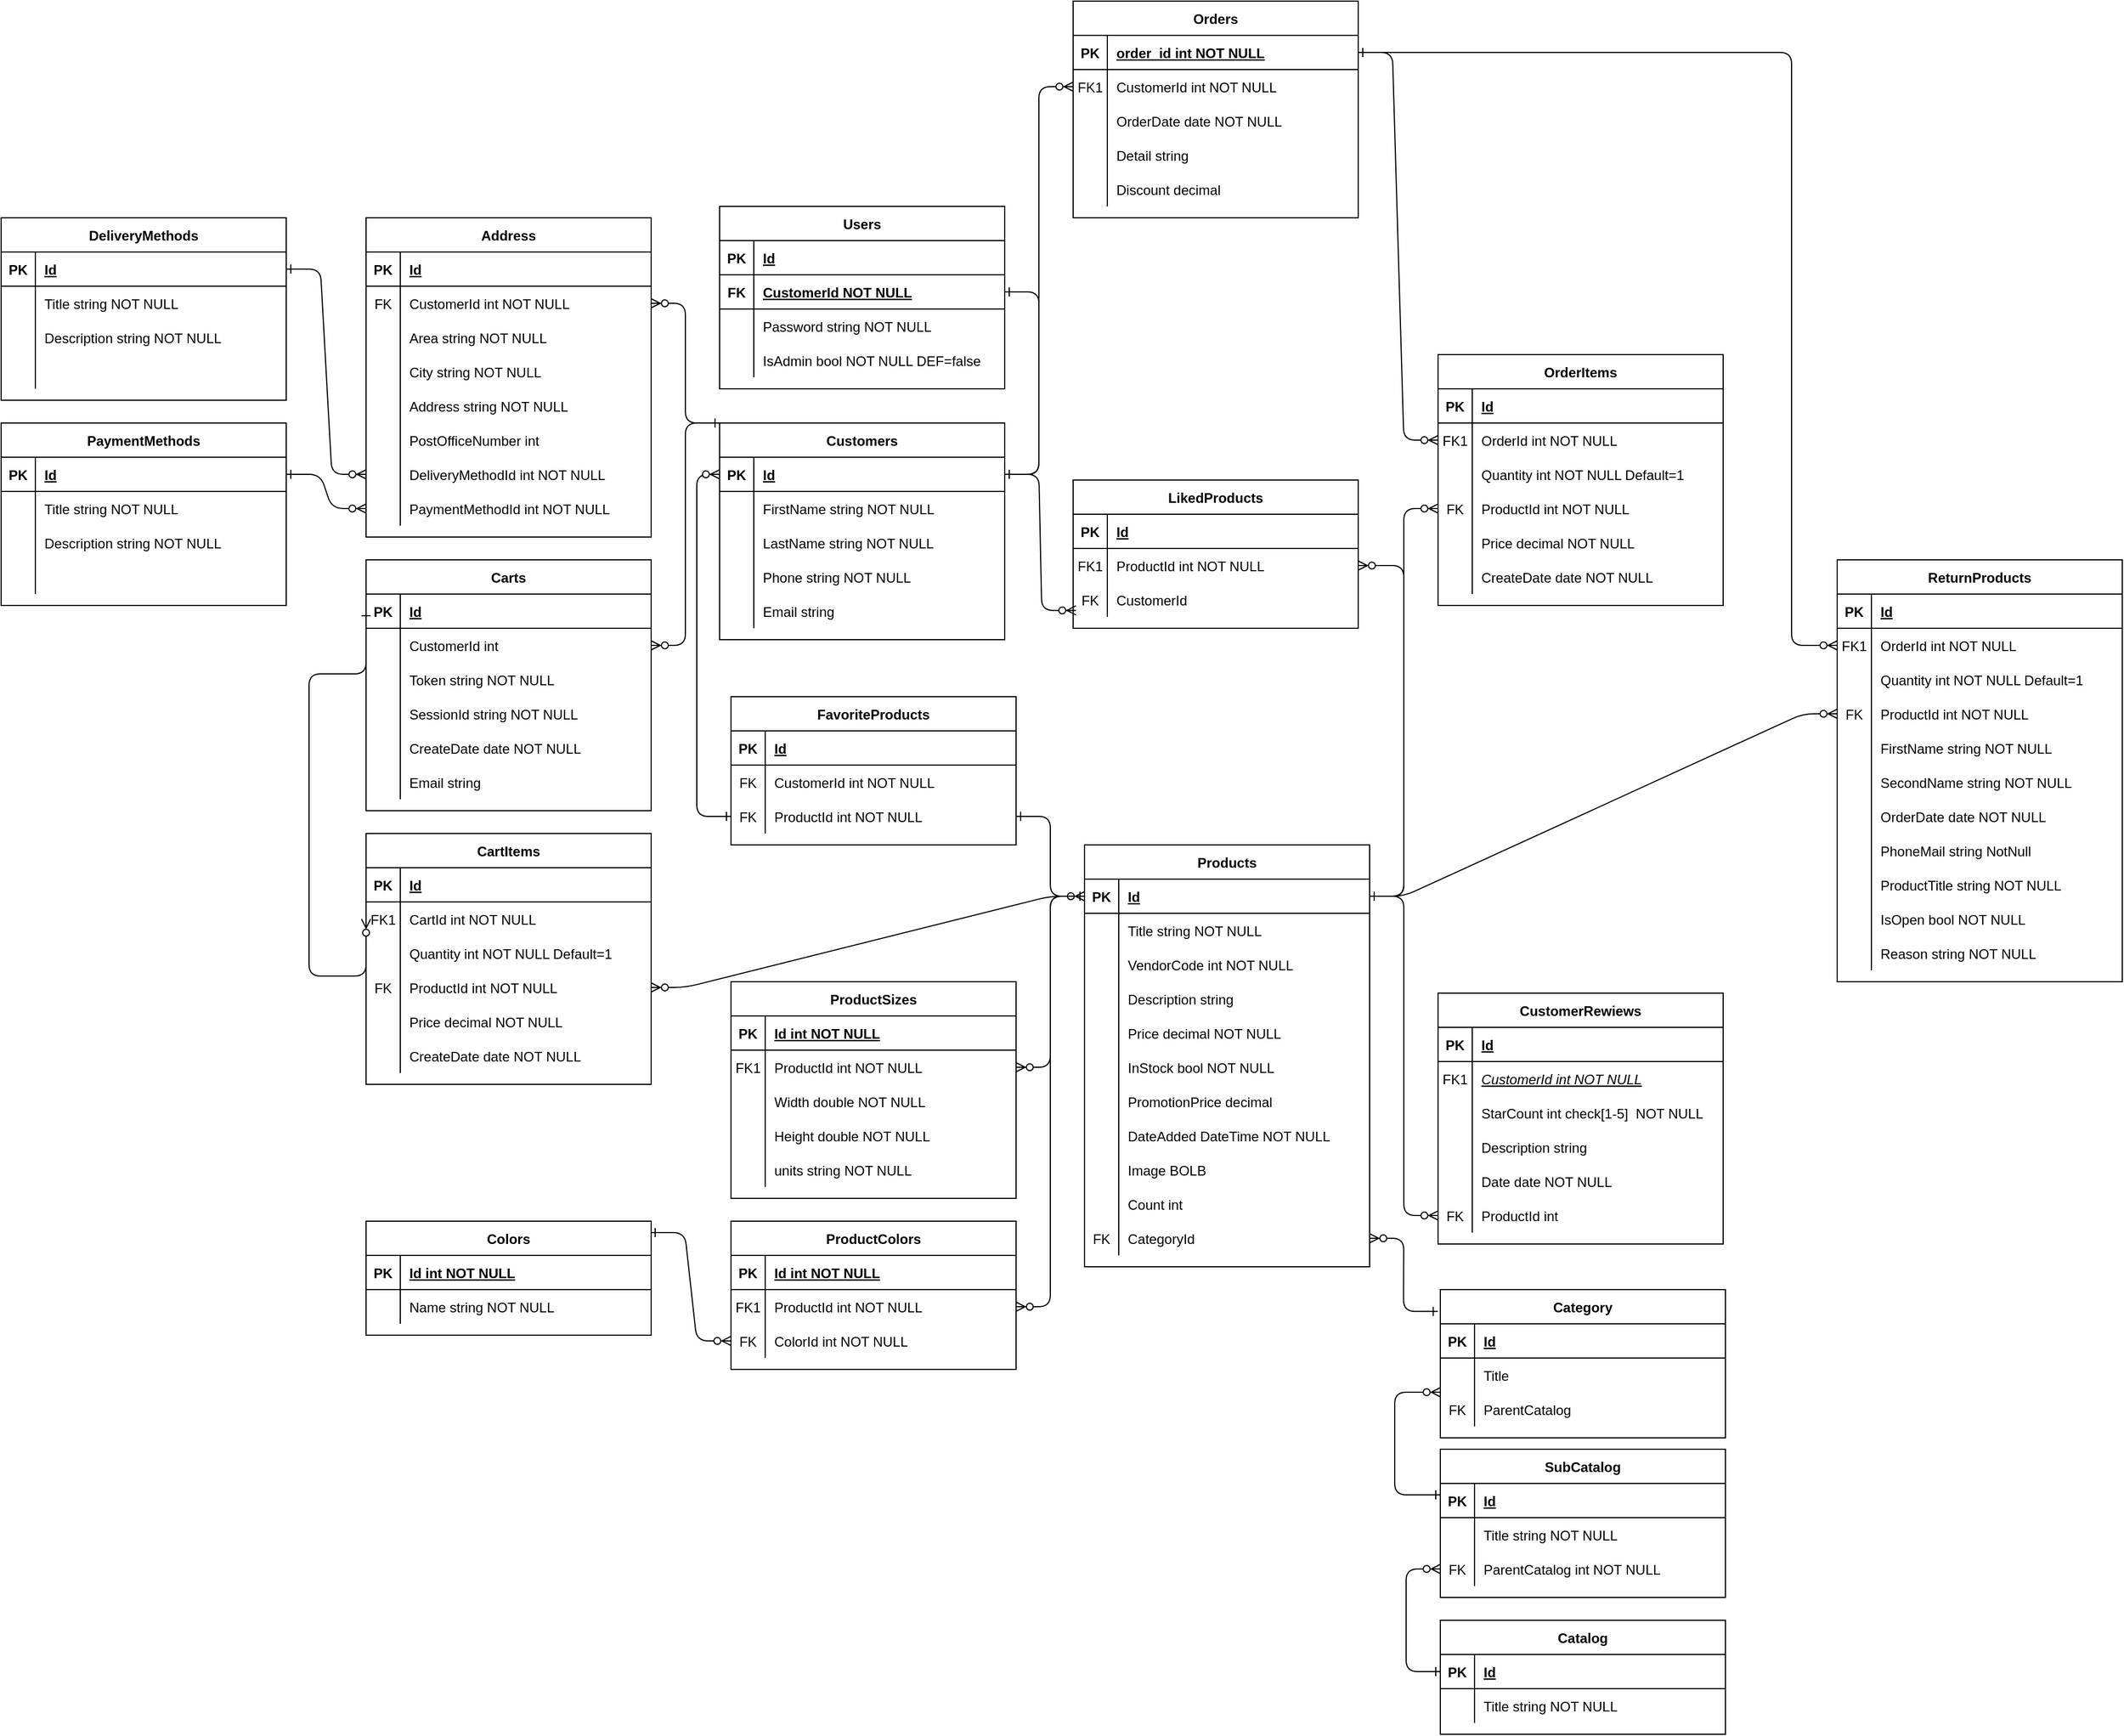 <mxfile version="21.6.8" type="device">
  <diagram id="R2lEEEUBdFMjLlhIrx00" name="Page-1">
    <mxGraphModel dx="2497" dy="2031" grid="1" gridSize="10" guides="1" tooltips="1" connect="1" arrows="1" fold="1" page="1" pageScale="1" pageWidth="850" pageHeight="1100" math="0" shadow="0" extFonts="Permanent Marker^https://fonts.googleapis.com/css?family=Permanent+Marker">
      <root>
        <mxCell id="0" />
        <mxCell id="1" parent="0" />
        <mxCell id="C-vyLk0tnHw3VtMMgP7b-12" value="" style="edgeStyle=entityRelationEdgeStyle;endArrow=ERzeroToMany;startArrow=ERone;endFill=1;startFill=0;" parent="1" source="C-vyLk0tnHw3VtMMgP7b-3" target="C-vyLk0tnHw3VtMMgP7b-17" edge="1">
          <mxGeometry width="100" height="100" relative="1" as="geometry">
            <mxPoint x="400" y="180" as="sourcePoint" />
            <mxPoint x="460" y="205" as="targetPoint" />
          </mxGeometry>
        </mxCell>
        <mxCell id="C-vyLk0tnHw3VtMMgP7b-2" value="Orders" style="shape=table;startSize=30;container=1;collapsible=1;childLayout=tableLayout;fixedRows=1;rowLines=0;fontStyle=1;align=center;resizeLast=1;" parent="1" vertex="1">
          <mxGeometry x="110" y="-620" width="250" height="190" as="geometry" />
        </mxCell>
        <mxCell id="C-vyLk0tnHw3VtMMgP7b-3" value="" style="shape=partialRectangle;collapsible=0;dropTarget=0;pointerEvents=0;fillColor=none;points=[[0,0.5],[1,0.5]];portConstraint=eastwest;top=0;left=0;right=0;bottom=1;" parent="C-vyLk0tnHw3VtMMgP7b-2" vertex="1">
          <mxGeometry y="30" width="250" height="30" as="geometry" />
        </mxCell>
        <mxCell id="C-vyLk0tnHw3VtMMgP7b-4" value="PK" style="shape=partialRectangle;overflow=hidden;connectable=0;fillColor=none;top=0;left=0;bottom=0;right=0;fontStyle=1;" parent="C-vyLk0tnHw3VtMMgP7b-3" vertex="1">
          <mxGeometry width="30" height="30" as="geometry">
            <mxRectangle width="30" height="30" as="alternateBounds" />
          </mxGeometry>
        </mxCell>
        <mxCell id="C-vyLk0tnHw3VtMMgP7b-5" value="order_id int NOT NULL " style="shape=partialRectangle;overflow=hidden;connectable=0;fillColor=none;top=0;left=0;bottom=0;right=0;align=left;spacingLeft=6;fontStyle=5;" parent="C-vyLk0tnHw3VtMMgP7b-3" vertex="1">
          <mxGeometry x="30" width="220" height="30" as="geometry">
            <mxRectangle width="220" height="30" as="alternateBounds" />
          </mxGeometry>
        </mxCell>
        <mxCell id="C-vyLk0tnHw3VtMMgP7b-6" value="" style="shape=partialRectangle;collapsible=0;dropTarget=0;pointerEvents=0;fillColor=none;points=[[0,0.5],[1,0.5]];portConstraint=eastwest;top=0;left=0;right=0;bottom=0;" parent="C-vyLk0tnHw3VtMMgP7b-2" vertex="1">
          <mxGeometry y="60" width="250" height="30" as="geometry" />
        </mxCell>
        <mxCell id="C-vyLk0tnHw3VtMMgP7b-7" value="FK1" style="shape=partialRectangle;overflow=hidden;connectable=0;fillColor=none;top=0;left=0;bottom=0;right=0;" parent="C-vyLk0tnHw3VtMMgP7b-6" vertex="1">
          <mxGeometry width="30" height="30" as="geometry">
            <mxRectangle width="30" height="30" as="alternateBounds" />
          </mxGeometry>
        </mxCell>
        <mxCell id="C-vyLk0tnHw3VtMMgP7b-8" value="CustomerId int NOT NULL" style="shape=partialRectangle;overflow=hidden;connectable=0;fillColor=none;top=0;left=0;bottom=0;right=0;align=left;spacingLeft=6;" parent="C-vyLk0tnHw3VtMMgP7b-6" vertex="1">
          <mxGeometry x="30" width="220" height="30" as="geometry">
            <mxRectangle width="220" height="30" as="alternateBounds" />
          </mxGeometry>
        </mxCell>
        <mxCell id="C-vyLk0tnHw3VtMMgP7b-9" value="" style="shape=partialRectangle;collapsible=0;dropTarget=0;pointerEvents=0;fillColor=none;points=[[0,0.5],[1,0.5]];portConstraint=eastwest;top=0;left=0;right=0;bottom=0;" parent="C-vyLk0tnHw3VtMMgP7b-2" vertex="1">
          <mxGeometry y="90" width="250" height="30" as="geometry" />
        </mxCell>
        <mxCell id="C-vyLk0tnHw3VtMMgP7b-10" value="" style="shape=partialRectangle;overflow=hidden;connectable=0;fillColor=none;top=0;left=0;bottom=0;right=0;" parent="C-vyLk0tnHw3VtMMgP7b-9" vertex="1">
          <mxGeometry width="30" height="30" as="geometry">
            <mxRectangle width="30" height="30" as="alternateBounds" />
          </mxGeometry>
        </mxCell>
        <mxCell id="C-vyLk0tnHw3VtMMgP7b-11" value="OrderDate date NOT NULL" style="shape=partialRectangle;overflow=hidden;connectable=0;fillColor=none;top=0;left=0;bottom=0;right=0;align=left;spacingLeft=6;" parent="C-vyLk0tnHw3VtMMgP7b-9" vertex="1">
          <mxGeometry x="30" width="220" height="30" as="geometry">
            <mxRectangle width="220" height="30" as="alternateBounds" />
          </mxGeometry>
        </mxCell>
        <mxCell id="CPskCw09zOQUHFr63qs7-3" style="shape=partialRectangle;collapsible=0;dropTarget=0;pointerEvents=0;fillColor=none;points=[[0,0.5],[1,0.5]];portConstraint=eastwest;top=0;left=0;right=0;bottom=0;" vertex="1" parent="C-vyLk0tnHw3VtMMgP7b-2">
          <mxGeometry y="120" width="250" height="30" as="geometry" />
        </mxCell>
        <mxCell id="CPskCw09zOQUHFr63qs7-4" style="shape=partialRectangle;overflow=hidden;connectable=0;fillColor=none;top=0;left=0;bottom=0;right=0;" vertex="1" parent="CPskCw09zOQUHFr63qs7-3">
          <mxGeometry width="30" height="30" as="geometry">
            <mxRectangle width="30" height="30" as="alternateBounds" />
          </mxGeometry>
        </mxCell>
        <mxCell id="CPskCw09zOQUHFr63qs7-5" value="Detail string " style="shape=partialRectangle;overflow=hidden;connectable=0;fillColor=none;top=0;left=0;bottom=0;right=0;align=left;spacingLeft=6;" vertex="1" parent="CPskCw09zOQUHFr63qs7-3">
          <mxGeometry x="30" width="220" height="30" as="geometry">
            <mxRectangle width="220" height="30" as="alternateBounds" />
          </mxGeometry>
        </mxCell>
        <mxCell id="CPskCw09zOQUHFr63qs7-16" style="shape=partialRectangle;collapsible=0;dropTarget=0;pointerEvents=0;fillColor=none;points=[[0,0.5],[1,0.5]];portConstraint=eastwest;top=0;left=0;right=0;bottom=0;" vertex="1" parent="C-vyLk0tnHw3VtMMgP7b-2">
          <mxGeometry y="150" width="250" height="30" as="geometry" />
        </mxCell>
        <mxCell id="CPskCw09zOQUHFr63qs7-17" style="shape=partialRectangle;overflow=hidden;connectable=0;fillColor=none;top=0;left=0;bottom=0;right=0;" vertex="1" parent="CPskCw09zOQUHFr63qs7-16">
          <mxGeometry width="30" height="30" as="geometry">
            <mxRectangle width="30" height="30" as="alternateBounds" />
          </mxGeometry>
        </mxCell>
        <mxCell id="CPskCw09zOQUHFr63qs7-18" value="Discount decimal" style="shape=partialRectangle;overflow=hidden;connectable=0;fillColor=none;top=0;left=0;bottom=0;right=0;align=left;spacingLeft=6;" vertex="1" parent="CPskCw09zOQUHFr63qs7-16">
          <mxGeometry x="30" width="220" height="30" as="geometry">
            <mxRectangle width="220" height="30" as="alternateBounds" />
          </mxGeometry>
        </mxCell>
        <mxCell id="C-vyLk0tnHw3VtMMgP7b-13" value="OrderItems" style="shape=table;startSize=30;container=1;collapsible=1;childLayout=tableLayout;fixedRows=1;rowLines=0;fontStyle=1;align=center;resizeLast=1;" parent="1" vertex="1">
          <mxGeometry x="430" y="-310" width="250" height="220" as="geometry" />
        </mxCell>
        <mxCell id="C-vyLk0tnHw3VtMMgP7b-14" value="" style="shape=partialRectangle;collapsible=0;dropTarget=0;pointerEvents=0;fillColor=none;points=[[0,0.5],[1,0.5]];portConstraint=eastwest;top=0;left=0;right=0;bottom=1;" parent="C-vyLk0tnHw3VtMMgP7b-13" vertex="1">
          <mxGeometry y="30" width="250" height="30" as="geometry" />
        </mxCell>
        <mxCell id="C-vyLk0tnHw3VtMMgP7b-15" value="PK" style="shape=partialRectangle;overflow=hidden;connectable=0;fillColor=none;top=0;left=0;bottom=0;right=0;fontStyle=1;" parent="C-vyLk0tnHw3VtMMgP7b-14" vertex="1">
          <mxGeometry width="30" height="30" as="geometry">
            <mxRectangle width="30" height="30" as="alternateBounds" />
          </mxGeometry>
        </mxCell>
        <mxCell id="C-vyLk0tnHw3VtMMgP7b-16" value="Id" style="shape=partialRectangle;overflow=hidden;connectable=0;fillColor=none;top=0;left=0;bottom=0;right=0;align=left;spacingLeft=6;fontStyle=5;" parent="C-vyLk0tnHw3VtMMgP7b-14" vertex="1">
          <mxGeometry x="30" width="220" height="30" as="geometry">
            <mxRectangle width="220" height="30" as="alternateBounds" />
          </mxGeometry>
        </mxCell>
        <mxCell id="C-vyLk0tnHw3VtMMgP7b-17" value="" style="shape=partialRectangle;collapsible=0;dropTarget=0;pointerEvents=0;fillColor=none;points=[[0,0.5],[1,0.5]];portConstraint=eastwest;top=0;left=0;right=0;bottom=0;" parent="C-vyLk0tnHw3VtMMgP7b-13" vertex="1">
          <mxGeometry y="60" width="250" height="30" as="geometry" />
        </mxCell>
        <mxCell id="C-vyLk0tnHw3VtMMgP7b-18" value="FK1" style="shape=partialRectangle;overflow=hidden;connectable=0;fillColor=none;top=0;left=0;bottom=0;right=0;" parent="C-vyLk0tnHw3VtMMgP7b-17" vertex="1">
          <mxGeometry width="30" height="30" as="geometry">
            <mxRectangle width="30" height="30" as="alternateBounds" />
          </mxGeometry>
        </mxCell>
        <mxCell id="C-vyLk0tnHw3VtMMgP7b-19" value="OrderId int NOT NULL" style="shape=partialRectangle;overflow=hidden;connectable=0;fillColor=none;top=0;left=0;bottom=0;right=0;align=left;spacingLeft=6;" parent="C-vyLk0tnHw3VtMMgP7b-17" vertex="1">
          <mxGeometry x="30" width="220" height="30" as="geometry">
            <mxRectangle width="220" height="30" as="alternateBounds" />
          </mxGeometry>
        </mxCell>
        <mxCell id="C-vyLk0tnHw3VtMMgP7b-20" value="" style="shape=partialRectangle;collapsible=0;dropTarget=0;pointerEvents=0;fillColor=none;points=[[0,0.5],[1,0.5]];portConstraint=eastwest;top=0;left=0;right=0;bottom=0;" parent="C-vyLk0tnHw3VtMMgP7b-13" vertex="1">
          <mxGeometry y="90" width="250" height="30" as="geometry" />
        </mxCell>
        <mxCell id="C-vyLk0tnHw3VtMMgP7b-21" value="" style="shape=partialRectangle;overflow=hidden;connectable=0;fillColor=none;top=0;left=0;bottom=0;right=0;" parent="C-vyLk0tnHw3VtMMgP7b-20" vertex="1">
          <mxGeometry width="30" height="30" as="geometry">
            <mxRectangle width="30" height="30" as="alternateBounds" />
          </mxGeometry>
        </mxCell>
        <mxCell id="C-vyLk0tnHw3VtMMgP7b-22" value="Quantity int NOT NULL Default=1" style="shape=partialRectangle;overflow=hidden;connectable=0;fillColor=none;top=0;left=0;bottom=0;right=0;align=left;spacingLeft=6;" parent="C-vyLk0tnHw3VtMMgP7b-20" vertex="1">
          <mxGeometry x="30" width="220" height="30" as="geometry">
            <mxRectangle width="220" height="30" as="alternateBounds" />
          </mxGeometry>
        </mxCell>
        <mxCell id="CPskCw09zOQUHFr63qs7-6" style="shape=partialRectangle;collapsible=0;dropTarget=0;pointerEvents=0;fillColor=none;points=[[0,0.5],[1,0.5]];portConstraint=eastwest;top=0;left=0;right=0;bottom=0;" vertex="1" parent="C-vyLk0tnHw3VtMMgP7b-13">
          <mxGeometry y="120" width="250" height="30" as="geometry" />
        </mxCell>
        <mxCell id="CPskCw09zOQUHFr63qs7-7" value="FK" style="shape=partialRectangle;overflow=hidden;connectable=0;fillColor=none;top=0;left=0;bottom=0;right=0;" vertex="1" parent="CPskCw09zOQUHFr63qs7-6">
          <mxGeometry width="30" height="30" as="geometry">
            <mxRectangle width="30" height="30" as="alternateBounds" />
          </mxGeometry>
        </mxCell>
        <mxCell id="CPskCw09zOQUHFr63qs7-8" value="ProductId int NOT NULL" style="shape=partialRectangle;overflow=hidden;connectable=0;fillColor=none;top=0;left=0;bottom=0;right=0;align=left;spacingLeft=6;" vertex="1" parent="CPskCw09zOQUHFr63qs7-6">
          <mxGeometry x="30" width="220" height="30" as="geometry">
            <mxRectangle width="220" height="30" as="alternateBounds" />
          </mxGeometry>
        </mxCell>
        <mxCell id="CPskCw09zOQUHFr63qs7-10" style="shape=partialRectangle;collapsible=0;dropTarget=0;pointerEvents=0;fillColor=none;points=[[0,0.5],[1,0.5]];portConstraint=eastwest;top=0;left=0;right=0;bottom=0;" vertex="1" parent="C-vyLk0tnHw3VtMMgP7b-13">
          <mxGeometry y="150" width="250" height="30" as="geometry" />
        </mxCell>
        <mxCell id="CPskCw09zOQUHFr63qs7-11" style="shape=partialRectangle;overflow=hidden;connectable=0;fillColor=none;top=0;left=0;bottom=0;right=0;" vertex="1" parent="CPskCw09zOQUHFr63qs7-10">
          <mxGeometry width="30" height="30" as="geometry">
            <mxRectangle width="30" height="30" as="alternateBounds" />
          </mxGeometry>
        </mxCell>
        <mxCell id="CPskCw09zOQUHFr63qs7-12" value="Price decimal NOT NULL" style="shape=partialRectangle;overflow=hidden;connectable=0;fillColor=none;top=0;left=0;bottom=0;right=0;align=left;spacingLeft=6;" vertex="1" parent="CPskCw09zOQUHFr63qs7-10">
          <mxGeometry x="30" width="220" height="30" as="geometry">
            <mxRectangle width="220" height="30" as="alternateBounds" />
          </mxGeometry>
        </mxCell>
        <mxCell id="CPskCw09zOQUHFr63qs7-13" style="shape=partialRectangle;collapsible=0;dropTarget=0;pointerEvents=0;fillColor=none;points=[[0,0.5],[1,0.5]];portConstraint=eastwest;top=0;left=0;right=0;bottom=0;" vertex="1" parent="C-vyLk0tnHw3VtMMgP7b-13">
          <mxGeometry y="180" width="250" height="30" as="geometry" />
        </mxCell>
        <mxCell id="CPskCw09zOQUHFr63qs7-14" style="shape=partialRectangle;overflow=hidden;connectable=0;fillColor=none;top=0;left=0;bottom=0;right=0;" vertex="1" parent="CPskCw09zOQUHFr63qs7-13">
          <mxGeometry width="30" height="30" as="geometry">
            <mxRectangle width="30" height="30" as="alternateBounds" />
          </mxGeometry>
        </mxCell>
        <mxCell id="CPskCw09zOQUHFr63qs7-15" value="CreateDate date NOT NULL" style="shape=partialRectangle;overflow=hidden;connectable=0;fillColor=none;top=0;left=0;bottom=0;right=0;align=left;spacingLeft=6;" vertex="1" parent="CPskCw09zOQUHFr63qs7-13">
          <mxGeometry x="30" width="220" height="30" as="geometry">
            <mxRectangle width="220" height="30" as="alternateBounds" />
          </mxGeometry>
        </mxCell>
        <mxCell id="C-vyLk0tnHw3VtMMgP7b-23" value="Products" style="shape=table;startSize=30;container=1;collapsible=1;childLayout=tableLayout;fixedRows=1;rowLines=0;fontStyle=1;align=center;resizeLast=1;" parent="1" vertex="1">
          <mxGeometry x="120" y="120" width="250" height="370" as="geometry" />
        </mxCell>
        <mxCell id="C-vyLk0tnHw3VtMMgP7b-24" value="" style="shape=partialRectangle;collapsible=0;dropTarget=0;pointerEvents=0;fillColor=none;points=[[0,0.5],[1,0.5]];portConstraint=eastwest;top=0;left=0;right=0;bottom=1;" parent="C-vyLk0tnHw3VtMMgP7b-23" vertex="1">
          <mxGeometry y="30" width="250" height="30" as="geometry" />
        </mxCell>
        <mxCell id="C-vyLk0tnHw3VtMMgP7b-25" value="PK" style="shape=partialRectangle;overflow=hidden;connectable=0;fillColor=none;top=0;left=0;bottom=0;right=0;fontStyle=1;" parent="C-vyLk0tnHw3VtMMgP7b-24" vertex="1">
          <mxGeometry width="30" height="30" as="geometry">
            <mxRectangle width="30" height="30" as="alternateBounds" />
          </mxGeometry>
        </mxCell>
        <mxCell id="C-vyLk0tnHw3VtMMgP7b-26" value="Id" style="shape=partialRectangle;overflow=hidden;connectable=0;fillColor=none;top=0;left=0;bottom=0;right=0;align=left;spacingLeft=6;fontStyle=5;" parent="C-vyLk0tnHw3VtMMgP7b-24" vertex="1">
          <mxGeometry x="30" width="220" height="30" as="geometry">
            <mxRectangle width="220" height="30" as="alternateBounds" />
          </mxGeometry>
        </mxCell>
        <mxCell id="C-vyLk0tnHw3VtMMgP7b-27" value="" style="shape=partialRectangle;collapsible=0;dropTarget=0;pointerEvents=0;fillColor=none;points=[[0,0.5],[1,0.5]];portConstraint=eastwest;top=0;left=0;right=0;bottom=0;" parent="C-vyLk0tnHw3VtMMgP7b-23" vertex="1">
          <mxGeometry y="60" width="250" height="30" as="geometry" />
        </mxCell>
        <mxCell id="C-vyLk0tnHw3VtMMgP7b-28" value="" style="shape=partialRectangle;overflow=hidden;connectable=0;fillColor=none;top=0;left=0;bottom=0;right=0;" parent="C-vyLk0tnHw3VtMMgP7b-27" vertex="1">
          <mxGeometry width="30" height="30" as="geometry">
            <mxRectangle width="30" height="30" as="alternateBounds" />
          </mxGeometry>
        </mxCell>
        <mxCell id="C-vyLk0tnHw3VtMMgP7b-29" value="Title string NOT NULL" style="shape=partialRectangle;overflow=hidden;connectable=0;fillColor=none;top=0;left=0;bottom=0;right=0;align=left;spacingLeft=6;" parent="C-vyLk0tnHw3VtMMgP7b-27" vertex="1">
          <mxGeometry x="30" width="220" height="30" as="geometry">
            <mxRectangle width="220" height="30" as="alternateBounds" />
          </mxGeometry>
        </mxCell>
        <mxCell id="4uiklRCBkXoB1rBSql-d-25" style="shape=partialRectangle;collapsible=0;dropTarget=0;pointerEvents=0;fillColor=none;points=[[0,0.5],[1,0.5]];portConstraint=eastwest;top=0;left=0;right=0;bottom=0;" parent="C-vyLk0tnHw3VtMMgP7b-23" vertex="1">
          <mxGeometry y="90" width="250" height="30" as="geometry" />
        </mxCell>
        <mxCell id="4uiklRCBkXoB1rBSql-d-26" style="shape=partialRectangle;overflow=hidden;connectable=0;fillColor=none;top=0;left=0;bottom=0;right=0;" parent="4uiklRCBkXoB1rBSql-d-25" vertex="1">
          <mxGeometry width="30" height="30" as="geometry">
            <mxRectangle width="30" height="30" as="alternateBounds" />
          </mxGeometry>
        </mxCell>
        <mxCell id="4uiklRCBkXoB1rBSql-d-27" value="VendorCode int NOT NULL" style="shape=partialRectangle;overflow=hidden;connectable=0;fillColor=none;top=0;left=0;bottom=0;right=0;align=left;spacingLeft=6;" parent="4uiklRCBkXoB1rBSql-d-25" vertex="1">
          <mxGeometry x="30" width="220" height="30" as="geometry">
            <mxRectangle width="220" height="30" as="alternateBounds" />
          </mxGeometry>
        </mxCell>
        <mxCell id="4uiklRCBkXoB1rBSql-d-1" style="shape=partialRectangle;collapsible=0;dropTarget=0;pointerEvents=0;fillColor=none;points=[[0,0.5],[1,0.5]];portConstraint=eastwest;top=0;left=0;right=0;bottom=0;" parent="C-vyLk0tnHw3VtMMgP7b-23" vertex="1">
          <mxGeometry y="120" width="250" height="30" as="geometry" />
        </mxCell>
        <mxCell id="4uiklRCBkXoB1rBSql-d-2" style="shape=partialRectangle;overflow=hidden;connectable=0;fillColor=none;top=0;left=0;bottom=0;right=0;" parent="4uiklRCBkXoB1rBSql-d-1" vertex="1">
          <mxGeometry width="30" height="30" as="geometry">
            <mxRectangle width="30" height="30" as="alternateBounds" />
          </mxGeometry>
        </mxCell>
        <mxCell id="4uiklRCBkXoB1rBSql-d-3" value="Description string" style="shape=partialRectangle;overflow=hidden;connectable=0;fillColor=none;top=0;left=0;bottom=0;right=0;align=left;spacingLeft=6;" parent="4uiklRCBkXoB1rBSql-d-1" vertex="1">
          <mxGeometry x="30" width="220" height="30" as="geometry">
            <mxRectangle width="220" height="30" as="alternateBounds" />
          </mxGeometry>
        </mxCell>
        <mxCell id="4uiklRCBkXoB1rBSql-d-4" style="shape=partialRectangle;collapsible=0;dropTarget=0;pointerEvents=0;fillColor=none;points=[[0,0.5],[1,0.5]];portConstraint=eastwest;top=0;left=0;right=0;bottom=0;" parent="C-vyLk0tnHw3VtMMgP7b-23" vertex="1">
          <mxGeometry y="150" width="250" height="30" as="geometry" />
        </mxCell>
        <mxCell id="4uiklRCBkXoB1rBSql-d-5" style="shape=partialRectangle;overflow=hidden;connectable=0;fillColor=none;top=0;left=0;bottom=0;right=0;" parent="4uiklRCBkXoB1rBSql-d-4" vertex="1">
          <mxGeometry width="30" height="30" as="geometry">
            <mxRectangle width="30" height="30" as="alternateBounds" />
          </mxGeometry>
        </mxCell>
        <mxCell id="4uiklRCBkXoB1rBSql-d-6" value="Price decimal NOT NULL" style="shape=partialRectangle;overflow=hidden;connectable=0;fillColor=none;top=0;left=0;bottom=0;right=0;align=left;spacingLeft=6;" parent="4uiklRCBkXoB1rBSql-d-4" vertex="1">
          <mxGeometry x="30" width="220" height="30" as="geometry">
            <mxRectangle width="220" height="30" as="alternateBounds" />
          </mxGeometry>
        </mxCell>
        <mxCell id="4uiklRCBkXoB1rBSql-d-7" style="shape=partialRectangle;collapsible=0;dropTarget=0;pointerEvents=0;fillColor=none;points=[[0,0.5],[1,0.5]];portConstraint=eastwest;top=0;left=0;right=0;bottom=0;" parent="C-vyLk0tnHw3VtMMgP7b-23" vertex="1">
          <mxGeometry y="180" width="250" height="30" as="geometry" />
        </mxCell>
        <mxCell id="4uiklRCBkXoB1rBSql-d-8" style="shape=partialRectangle;overflow=hidden;connectable=0;fillColor=none;top=0;left=0;bottom=0;right=0;" parent="4uiklRCBkXoB1rBSql-d-7" vertex="1">
          <mxGeometry width="30" height="30" as="geometry">
            <mxRectangle width="30" height="30" as="alternateBounds" />
          </mxGeometry>
        </mxCell>
        <mxCell id="4uiklRCBkXoB1rBSql-d-9" value="InStock bool NOT NULL" style="shape=partialRectangle;overflow=hidden;connectable=0;fillColor=none;top=0;left=0;bottom=0;right=0;align=left;spacingLeft=6;" parent="4uiklRCBkXoB1rBSql-d-7" vertex="1">
          <mxGeometry x="30" width="220" height="30" as="geometry">
            <mxRectangle width="220" height="30" as="alternateBounds" />
          </mxGeometry>
        </mxCell>
        <mxCell id="4uiklRCBkXoB1rBSql-d-10" style="shape=partialRectangle;collapsible=0;dropTarget=0;pointerEvents=0;fillColor=none;points=[[0,0.5],[1,0.5]];portConstraint=eastwest;top=0;left=0;right=0;bottom=0;" parent="C-vyLk0tnHw3VtMMgP7b-23" vertex="1">
          <mxGeometry y="210" width="250" height="30" as="geometry" />
        </mxCell>
        <mxCell id="4uiklRCBkXoB1rBSql-d-11" style="shape=partialRectangle;overflow=hidden;connectable=0;fillColor=none;top=0;left=0;bottom=0;right=0;" parent="4uiklRCBkXoB1rBSql-d-10" vertex="1">
          <mxGeometry width="30" height="30" as="geometry">
            <mxRectangle width="30" height="30" as="alternateBounds" />
          </mxGeometry>
        </mxCell>
        <mxCell id="4uiklRCBkXoB1rBSql-d-12" value="PromotionPrice decimal" style="shape=partialRectangle;overflow=hidden;connectable=0;fillColor=none;top=0;left=0;bottom=0;right=0;align=left;spacingLeft=6;" parent="4uiklRCBkXoB1rBSql-d-10" vertex="1">
          <mxGeometry x="30" width="220" height="30" as="geometry">
            <mxRectangle width="220" height="30" as="alternateBounds" />
          </mxGeometry>
        </mxCell>
        <mxCell id="4uiklRCBkXoB1rBSql-d-13" style="shape=partialRectangle;collapsible=0;dropTarget=0;pointerEvents=0;fillColor=none;points=[[0,0.5],[1,0.5]];portConstraint=eastwest;top=0;left=0;right=0;bottom=0;" parent="C-vyLk0tnHw3VtMMgP7b-23" vertex="1">
          <mxGeometry y="240" width="250" height="30" as="geometry" />
        </mxCell>
        <mxCell id="4uiklRCBkXoB1rBSql-d-14" style="shape=partialRectangle;overflow=hidden;connectable=0;fillColor=none;top=0;left=0;bottom=0;right=0;" parent="4uiklRCBkXoB1rBSql-d-13" vertex="1">
          <mxGeometry width="30" height="30" as="geometry">
            <mxRectangle width="30" height="30" as="alternateBounds" />
          </mxGeometry>
        </mxCell>
        <mxCell id="4uiklRCBkXoB1rBSql-d-15" value="DateAdded DateTime NOT NULL" style="shape=partialRectangle;overflow=hidden;connectable=0;fillColor=none;top=0;left=0;bottom=0;right=0;align=left;spacingLeft=6;" parent="4uiklRCBkXoB1rBSql-d-13" vertex="1">
          <mxGeometry x="30" width="220" height="30" as="geometry">
            <mxRectangle width="220" height="30" as="alternateBounds" />
          </mxGeometry>
        </mxCell>
        <mxCell id="4uiklRCBkXoB1rBSql-d-19" style="shape=partialRectangle;collapsible=0;dropTarget=0;pointerEvents=0;fillColor=none;points=[[0,0.5],[1,0.5]];portConstraint=eastwest;top=0;left=0;right=0;bottom=0;" parent="C-vyLk0tnHw3VtMMgP7b-23" vertex="1">
          <mxGeometry y="270" width="250" height="30" as="geometry" />
        </mxCell>
        <mxCell id="4uiklRCBkXoB1rBSql-d-20" style="shape=partialRectangle;overflow=hidden;connectable=0;fillColor=none;top=0;left=0;bottom=0;right=0;" parent="4uiklRCBkXoB1rBSql-d-19" vertex="1">
          <mxGeometry width="30" height="30" as="geometry">
            <mxRectangle width="30" height="30" as="alternateBounds" />
          </mxGeometry>
        </mxCell>
        <mxCell id="4uiklRCBkXoB1rBSql-d-21" value="Image BOLB" style="shape=partialRectangle;overflow=hidden;connectable=0;fillColor=none;top=0;left=0;bottom=0;right=0;align=left;spacingLeft=6;" parent="4uiklRCBkXoB1rBSql-d-19" vertex="1">
          <mxGeometry x="30" width="220" height="30" as="geometry">
            <mxRectangle width="220" height="30" as="alternateBounds" />
          </mxGeometry>
        </mxCell>
        <mxCell id="4uiklRCBkXoB1rBSql-d-22" style="shape=partialRectangle;collapsible=0;dropTarget=0;pointerEvents=0;fillColor=none;points=[[0,0.5],[1,0.5]];portConstraint=eastwest;top=0;left=0;right=0;bottom=0;" parent="C-vyLk0tnHw3VtMMgP7b-23" vertex="1">
          <mxGeometry y="300" width="250" height="30" as="geometry" />
        </mxCell>
        <mxCell id="4uiklRCBkXoB1rBSql-d-23" style="shape=partialRectangle;overflow=hidden;connectable=0;fillColor=none;top=0;left=0;bottom=0;right=0;" parent="4uiklRCBkXoB1rBSql-d-22" vertex="1">
          <mxGeometry width="30" height="30" as="geometry">
            <mxRectangle width="30" height="30" as="alternateBounds" />
          </mxGeometry>
        </mxCell>
        <mxCell id="4uiklRCBkXoB1rBSql-d-24" value="Count int" style="shape=partialRectangle;overflow=hidden;connectable=0;fillColor=none;top=0;left=0;bottom=0;right=0;align=left;spacingLeft=6;" parent="4uiklRCBkXoB1rBSql-d-22" vertex="1">
          <mxGeometry x="30" width="220" height="30" as="geometry">
            <mxRectangle width="220" height="30" as="alternateBounds" />
          </mxGeometry>
        </mxCell>
        <mxCell id="4uiklRCBkXoB1rBSql-d-42" style="shape=partialRectangle;collapsible=0;dropTarget=0;pointerEvents=0;fillColor=none;points=[[0,0.5],[1,0.5]];portConstraint=eastwest;top=0;left=0;right=0;bottom=0;" parent="C-vyLk0tnHw3VtMMgP7b-23" vertex="1">
          <mxGeometry y="330" width="250" height="30" as="geometry" />
        </mxCell>
        <mxCell id="4uiklRCBkXoB1rBSql-d-43" value="FK" style="shape=partialRectangle;overflow=hidden;connectable=0;fillColor=none;top=0;left=0;bottom=0;right=0;" parent="4uiklRCBkXoB1rBSql-d-42" vertex="1">
          <mxGeometry width="30" height="30" as="geometry">
            <mxRectangle width="30" height="30" as="alternateBounds" />
          </mxGeometry>
        </mxCell>
        <mxCell id="4uiklRCBkXoB1rBSql-d-44" value="CategoryId" style="shape=partialRectangle;overflow=hidden;connectable=0;fillColor=none;top=0;left=0;bottom=0;right=0;align=left;spacingLeft=6;" parent="4uiklRCBkXoB1rBSql-d-42" vertex="1">
          <mxGeometry x="30" width="220" height="30" as="geometry">
            <mxRectangle width="220" height="30" as="alternateBounds" />
          </mxGeometry>
        </mxCell>
        <mxCell id="4uiklRCBkXoB1rBSql-d-28" value="ProductSizes" style="shape=table;startSize=30;container=1;collapsible=1;childLayout=tableLayout;fixedRows=1;rowLines=0;fontStyle=1;align=center;resizeLast=1;" parent="1" vertex="1">
          <mxGeometry x="-190" y="240" width="250" height="190" as="geometry" />
        </mxCell>
        <mxCell id="4uiklRCBkXoB1rBSql-d-29" value="" style="shape=partialRectangle;collapsible=0;dropTarget=0;pointerEvents=0;fillColor=none;points=[[0,0.5],[1,0.5]];portConstraint=eastwest;top=0;left=0;right=0;bottom=1;" parent="4uiklRCBkXoB1rBSql-d-28" vertex="1">
          <mxGeometry y="30" width="250" height="30" as="geometry" />
        </mxCell>
        <mxCell id="4uiklRCBkXoB1rBSql-d-30" value="PK" style="shape=partialRectangle;overflow=hidden;connectable=0;fillColor=none;top=0;left=0;bottom=0;right=0;fontStyle=1;" parent="4uiklRCBkXoB1rBSql-d-29" vertex="1">
          <mxGeometry width="30" height="30" as="geometry">
            <mxRectangle width="30" height="30" as="alternateBounds" />
          </mxGeometry>
        </mxCell>
        <mxCell id="4uiklRCBkXoB1rBSql-d-31" value="Id int NOT NULL " style="shape=partialRectangle;overflow=hidden;connectable=0;fillColor=none;top=0;left=0;bottom=0;right=0;align=left;spacingLeft=6;fontStyle=5;" parent="4uiklRCBkXoB1rBSql-d-29" vertex="1">
          <mxGeometry x="30" width="220" height="30" as="geometry">
            <mxRectangle width="220" height="30" as="alternateBounds" />
          </mxGeometry>
        </mxCell>
        <mxCell id="4uiklRCBkXoB1rBSql-d-32" value="" style="shape=partialRectangle;collapsible=0;dropTarget=0;pointerEvents=0;fillColor=none;points=[[0,0.5],[1,0.5]];portConstraint=eastwest;top=0;left=0;right=0;bottom=0;" parent="4uiklRCBkXoB1rBSql-d-28" vertex="1">
          <mxGeometry y="60" width="250" height="30" as="geometry" />
        </mxCell>
        <mxCell id="4uiklRCBkXoB1rBSql-d-33" value="FK1" style="shape=partialRectangle;overflow=hidden;connectable=0;fillColor=none;top=0;left=0;bottom=0;right=0;" parent="4uiklRCBkXoB1rBSql-d-32" vertex="1">
          <mxGeometry width="30" height="30" as="geometry">
            <mxRectangle width="30" height="30" as="alternateBounds" />
          </mxGeometry>
        </mxCell>
        <mxCell id="4uiklRCBkXoB1rBSql-d-34" value="ProductId int NOT NULL" style="shape=partialRectangle;overflow=hidden;connectable=0;fillColor=none;top=0;left=0;bottom=0;right=0;align=left;spacingLeft=6;" parent="4uiklRCBkXoB1rBSql-d-32" vertex="1">
          <mxGeometry x="30" width="220" height="30" as="geometry">
            <mxRectangle width="220" height="30" as="alternateBounds" />
          </mxGeometry>
        </mxCell>
        <mxCell id="4uiklRCBkXoB1rBSql-d-35" value="" style="shape=partialRectangle;collapsible=0;dropTarget=0;pointerEvents=0;fillColor=none;points=[[0,0.5],[1,0.5]];portConstraint=eastwest;top=0;left=0;right=0;bottom=0;" parent="4uiklRCBkXoB1rBSql-d-28" vertex="1">
          <mxGeometry y="90" width="250" height="30" as="geometry" />
        </mxCell>
        <mxCell id="4uiklRCBkXoB1rBSql-d-36" value="" style="shape=partialRectangle;overflow=hidden;connectable=0;fillColor=none;top=0;left=0;bottom=0;right=0;" parent="4uiklRCBkXoB1rBSql-d-35" vertex="1">
          <mxGeometry width="30" height="30" as="geometry">
            <mxRectangle width="30" height="30" as="alternateBounds" />
          </mxGeometry>
        </mxCell>
        <mxCell id="4uiklRCBkXoB1rBSql-d-37" value="Width double NOT NULL" style="shape=partialRectangle;overflow=hidden;connectable=0;fillColor=none;top=0;left=0;bottom=0;right=0;align=left;spacingLeft=6;" parent="4uiklRCBkXoB1rBSql-d-35" vertex="1">
          <mxGeometry x="30" width="220" height="30" as="geometry">
            <mxRectangle width="220" height="30" as="alternateBounds" />
          </mxGeometry>
        </mxCell>
        <mxCell id="4uiklRCBkXoB1rBSql-d-39" style="shape=partialRectangle;collapsible=0;dropTarget=0;pointerEvents=0;fillColor=none;points=[[0,0.5],[1,0.5]];portConstraint=eastwest;top=0;left=0;right=0;bottom=0;" parent="4uiklRCBkXoB1rBSql-d-28" vertex="1">
          <mxGeometry y="120" width="250" height="30" as="geometry" />
        </mxCell>
        <mxCell id="4uiklRCBkXoB1rBSql-d-40" style="shape=partialRectangle;overflow=hidden;connectable=0;fillColor=none;top=0;left=0;bottom=0;right=0;" parent="4uiklRCBkXoB1rBSql-d-39" vertex="1">
          <mxGeometry width="30" height="30" as="geometry">
            <mxRectangle width="30" height="30" as="alternateBounds" />
          </mxGeometry>
        </mxCell>
        <mxCell id="4uiklRCBkXoB1rBSql-d-41" value="Height double NOT NULL" style="shape=partialRectangle;overflow=hidden;connectable=0;fillColor=none;top=0;left=0;bottom=0;right=0;align=left;spacingLeft=6;" parent="4uiklRCBkXoB1rBSql-d-39" vertex="1">
          <mxGeometry x="30" width="220" height="30" as="geometry">
            <mxRectangle width="220" height="30" as="alternateBounds" />
          </mxGeometry>
        </mxCell>
        <mxCell id="4uiklRCBkXoB1rBSql-d-45" style="shape=partialRectangle;collapsible=0;dropTarget=0;pointerEvents=0;fillColor=none;points=[[0,0.5],[1,0.5]];portConstraint=eastwest;top=0;left=0;right=0;bottom=0;" parent="4uiklRCBkXoB1rBSql-d-28" vertex="1">
          <mxGeometry y="150" width="250" height="30" as="geometry" />
        </mxCell>
        <mxCell id="4uiklRCBkXoB1rBSql-d-46" style="shape=partialRectangle;overflow=hidden;connectable=0;fillColor=none;top=0;left=0;bottom=0;right=0;" parent="4uiklRCBkXoB1rBSql-d-45" vertex="1">
          <mxGeometry width="30" height="30" as="geometry">
            <mxRectangle width="30" height="30" as="alternateBounds" />
          </mxGeometry>
        </mxCell>
        <mxCell id="4uiklRCBkXoB1rBSql-d-47" value="units string NOT NULL" style="shape=partialRectangle;overflow=hidden;connectable=0;fillColor=none;top=0;left=0;bottom=0;right=0;align=left;spacingLeft=6;" parent="4uiklRCBkXoB1rBSql-d-45" vertex="1">
          <mxGeometry x="30" width="220" height="30" as="geometry">
            <mxRectangle width="220" height="30" as="alternateBounds" />
          </mxGeometry>
        </mxCell>
        <mxCell id="4uiklRCBkXoB1rBSql-d-38" value="" style="edgeStyle=entityRelationEdgeStyle;endArrow=ERzeroToMany;startArrow=ERone;endFill=1;startFill=0;entryX=1;entryY=0.5;entryDx=0;entryDy=0;exitX=0;exitY=0.5;exitDx=0;exitDy=0;" parent="1" source="C-vyLk0tnHw3VtMMgP7b-24" target="4uiklRCBkXoB1rBSql-d-32" edge="1">
          <mxGeometry width="100" height="100" relative="1" as="geometry">
            <mxPoint x="10" y="280" as="sourcePoint" />
            <mxPoint x="110" y="240" as="targetPoint" />
          </mxGeometry>
        </mxCell>
        <mxCell id="4uiklRCBkXoB1rBSql-d-48" value="CustomerRewiews" style="shape=table;startSize=30;container=1;collapsible=1;childLayout=tableLayout;fixedRows=1;rowLines=0;fontStyle=1;align=center;resizeLast=1;" parent="1" vertex="1">
          <mxGeometry x="430" y="250" width="250" height="220" as="geometry" />
        </mxCell>
        <mxCell id="4uiklRCBkXoB1rBSql-d-49" value="" style="shape=partialRectangle;collapsible=0;dropTarget=0;pointerEvents=0;fillColor=none;points=[[0,0.5],[1,0.5]];portConstraint=eastwest;top=0;left=0;right=0;bottom=1;" parent="4uiklRCBkXoB1rBSql-d-48" vertex="1">
          <mxGeometry y="30" width="250" height="30" as="geometry" />
        </mxCell>
        <mxCell id="4uiklRCBkXoB1rBSql-d-50" value="PK" style="shape=partialRectangle;overflow=hidden;connectable=0;fillColor=none;top=0;left=0;bottom=0;right=0;fontStyle=1;" parent="4uiklRCBkXoB1rBSql-d-49" vertex="1">
          <mxGeometry width="30" height="30" as="geometry">
            <mxRectangle width="30" height="30" as="alternateBounds" />
          </mxGeometry>
        </mxCell>
        <mxCell id="4uiklRCBkXoB1rBSql-d-51" value="Id" style="shape=partialRectangle;overflow=hidden;connectable=0;fillColor=none;top=0;left=0;bottom=0;right=0;align=left;spacingLeft=6;fontStyle=5;" parent="4uiklRCBkXoB1rBSql-d-49" vertex="1">
          <mxGeometry x="30" width="220" height="30" as="geometry">
            <mxRectangle width="220" height="30" as="alternateBounds" />
          </mxGeometry>
        </mxCell>
        <mxCell id="4uiklRCBkXoB1rBSql-d-52" value="" style="shape=partialRectangle;collapsible=0;dropTarget=0;pointerEvents=0;fillColor=none;points=[[0,0.5],[1,0.5]];portConstraint=eastwest;top=0;left=0;right=0;bottom=0;" parent="4uiklRCBkXoB1rBSql-d-48" vertex="1">
          <mxGeometry y="60" width="250" height="30" as="geometry" />
        </mxCell>
        <mxCell id="4uiklRCBkXoB1rBSql-d-53" value="FK1" style="shape=partialRectangle;overflow=hidden;connectable=0;fillColor=none;top=0;left=0;bottom=0;right=0;" parent="4uiklRCBkXoB1rBSql-d-52" vertex="1">
          <mxGeometry width="30" height="30" as="geometry">
            <mxRectangle width="30" height="30" as="alternateBounds" />
          </mxGeometry>
        </mxCell>
        <mxCell id="4uiklRCBkXoB1rBSql-d-54" value="CustomerId int NOT NULL" style="shape=partialRectangle;overflow=hidden;connectable=0;fillColor=none;top=0;left=0;bottom=0;right=0;align=left;spacingLeft=6;fontStyle=6;labelBorderColor=none;labelBackgroundColor=none;fontColor=default;" parent="4uiklRCBkXoB1rBSql-d-52" vertex="1">
          <mxGeometry x="30" width="220" height="30" as="geometry">
            <mxRectangle width="220" height="30" as="alternateBounds" />
          </mxGeometry>
        </mxCell>
        <mxCell id="4uiklRCBkXoB1rBSql-d-55" value="" style="shape=partialRectangle;collapsible=0;dropTarget=0;pointerEvents=0;fillColor=none;points=[[0,0.5],[1,0.5]];portConstraint=eastwest;top=0;left=0;right=0;bottom=0;" parent="4uiklRCBkXoB1rBSql-d-48" vertex="1">
          <mxGeometry y="90" width="250" height="30" as="geometry" />
        </mxCell>
        <mxCell id="4uiklRCBkXoB1rBSql-d-56" value="" style="shape=partialRectangle;overflow=hidden;connectable=0;fillColor=none;top=0;left=0;bottom=0;right=0;" parent="4uiklRCBkXoB1rBSql-d-55" vertex="1">
          <mxGeometry width="30" height="30" as="geometry">
            <mxRectangle width="30" height="30" as="alternateBounds" />
          </mxGeometry>
        </mxCell>
        <mxCell id="4uiklRCBkXoB1rBSql-d-57" value="StarCount int check[1-5]  NOT NULL" style="shape=partialRectangle;overflow=hidden;connectable=0;fillColor=none;top=0;left=0;bottom=0;right=0;align=left;spacingLeft=6;" parent="4uiklRCBkXoB1rBSql-d-55" vertex="1">
          <mxGeometry x="30" width="220" height="30" as="geometry">
            <mxRectangle width="220" height="30" as="alternateBounds" />
          </mxGeometry>
        </mxCell>
        <mxCell id="4uiklRCBkXoB1rBSql-d-58" style="shape=partialRectangle;collapsible=0;dropTarget=0;pointerEvents=0;fillColor=none;points=[[0,0.5],[1,0.5]];portConstraint=eastwest;top=0;left=0;right=0;bottom=0;" parent="4uiklRCBkXoB1rBSql-d-48" vertex="1">
          <mxGeometry y="120" width="250" height="30" as="geometry" />
        </mxCell>
        <mxCell id="4uiklRCBkXoB1rBSql-d-59" style="shape=partialRectangle;overflow=hidden;connectable=0;fillColor=none;top=0;left=0;bottom=0;right=0;" parent="4uiklRCBkXoB1rBSql-d-58" vertex="1">
          <mxGeometry width="30" height="30" as="geometry">
            <mxRectangle width="30" height="30" as="alternateBounds" />
          </mxGeometry>
        </mxCell>
        <mxCell id="4uiklRCBkXoB1rBSql-d-60" value="Description string" style="shape=partialRectangle;overflow=hidden;connectable=0;fillColor=none;top=0;left=0;bottom=0;right=0;align=left;spacingLeft=6;" parent="4uiklRCBkXoB1rBSql-d-58" vertex="1">
          <mxGeometry x="30" width="220" height="30" as="geometry">
            <mxRectangle width="220" height="30" as="alternateBounds" />
          </mxGeometry>
        </mxCell>
        <mxCell id="4uiklRCBkXoB1rBSql-d-61" style="shape=partialRectangle;collapsible=0;dropTarget=0;pointerEvents=0;fillColor=none;points=[[0,0.5],[1,0.5]];portConstraint=eastwest;top=0;left=0;right=0;bottom=0;" parent="4uiklRCBkXoB1rBSql-d-48" vertex="1">
          <mxGeometry y="150" width="250" height="30" as="geometry" />
        </mxCell>
        <mxCell id="4uiklRCBkXoB1rBSql-d-62" style="shape=partialRectangle;overflow=hidden;connectable=0;fillColor=none;top=0;left=0;bottom=0;right=0;" parent="4uiklRCBkXoB1rBSql-d-61" vertex="1">
          <mxGeometry width="30" height="30" as="geometry">
            <mxRectangle width="30" height="30" as="alternateBounds" />
          </mxGeometry>
        </mxCell>
        <mxCell id="4uiklRCBkXoB1rBSql-d-63" value="Date date NOT NULL" style="shape=partialRectangle;overflow=hidden;connectable=0;fillColor=none;top=0;left=0;bottom=0;right=0;align=left;spacingLeft=6;" parent="4uiklRCBkXoB1rBSql-d-61" vertex="1">
          <mxGeometry x="30" width="220" height="30" as="geometry">
            <mxRectangle width="220" height="30" as="alternateBounds" />
          </mxGeometry>
        </mxCell>
        <mxCell id="4uiklRCBkXoB1rBSql-d-64" style="shape=partialRectangle;collapsible=0;dropTarget=0;pointerEvents=0;fillColor=none;points=[[0,0.5],[1,0.5]];portConstraint=eastwest;top=0;left=0;right=0;bottom=0;" parent="4uiklRCBkXoB1rBSql-d-48" vertex="1">
          <mxGeometry y="180" width="250" height="30" as="geometry" />
        </mxCell>
        <mxCell id="4uiklRCBkXoB1rBSql-d-65" value="FK" style="shape=partialRectangle;overflow=hidden;connectable=0;fillColor=none;top=0;left=0;bottom=0;right=0;" parent="4uiklRCBkXoB1rBSql-d-64" vertex="1">
          <mxGeometry width="30" height="30" as="geometry">
            <mxRectangle width="30" height="30" as="alternateBounds" />
          </mxGeometry>
        </mxCell>
        <mxCell id="4uiklRCBkXoB1rBSql-d-66" value="ProductId int" style="shape=partialRectangle;overflow=hidden;connectable=0;fillColor=none;top=0;left=0;bottom=0;right=0;align=left;spacingLeft=6;" parent="4uiklRCBkXoB1rBSql-d-64" vertex="1">
          <mxGeometry x="30" width="220" height="30" as="geometry">
            <mxRectangle width="220" height="30" as="alternateBounds" />
          </mxGeometry>
        </mxCell>
        <mxCell id="4uiklRCBkXoB1rBSql-d-67" value="" style="edgeStyle=entityRelationEdgeStyle;endArrow=ERzeroToMany;startArrow=ERone;endFill=1;startFill=0;entryX=0;entryY=0.5;entryDx=0;entryDy=0;exitX=1;exitY=0.5;exitDx=0;exitDy=0;" parent="1" source="C-vyLk0tnHw3VtMMgP7b-24" target="4uiklRCBkXoB1rBSql-d-64" edge="1">
          <mxGeometry width="100" height="100" relative="1" as="geometry">
            <mxPoint x="30" y="467.5" as="sourcePoint" />
            <mxPoint x="110" y="222.5" as="targetPoint" />
          </mxGeometry>
        </mxCell>
        <mxCell id="4uiklRCBkXoB1rBSql-d-68" value="Users" style="shape=table;startSize=30;container=1;collapsible=1;childLayout=tableLayout;fixedRows=1;rowLines=0;fontStyle=1;align=center;resizeLast=1;" parent="1" vertex="1">
          <mxGeometry x="-200" y="-440" width="250" height="160" as="geometry" />
        </mxCell>
        <mxCell id="4uiklRCBkXoB1rBSql-d-69" value="" style="shape=partialRectangle;collapsible=0;dropTarget=0;pointerEvents=0;fillColor=none;points=[[0,0.5],[1,0.5]];portConstraint=eastwest;top=0;left=0;right=0;bottom=1;" parent="4uiklRCBkXoB1rBSql-d-68" vertex="1">
          <mxGeometry y="30" width="250" height="30" as="geometry" />
        </mxCell>
        <mxCell id="4uiklRCBkXoB1rBSql-d-70" value="PK" style="shape=partialRectangle;overflow=hidden;connectable=0;fillColor=none;top=0;left=0;bottom=0;right=0;fontStyle=1;" parent="4uiklRCBkXoB1rBSql-d-69" vertex="1">
          <mxGeometry width="30" height="30" as="geometry">
            <mxRectangle width="30" height="30" as="alternateBounds" />
          </mxGeometry>
        </mxCell>
        <mxCell id="4uiklRCBkXoB1rBSql-d-71" value="Id" style="shape=partialRectangle;overflow=hidden;connectable=0;fillColor=none;top=0;left=0;bottom=0;right=0;align=left;spacingLeft=6;fontStyle=5;" parent="4uiklRCBkXoB1rBSql-d-69" vertex="1">
          <mxGeometry x="30" width="220" height="30" as="geometry">
            <mxRectangle width="220" height="30" as="alternateBounds" />
          </mxGeometry>
        </mxCell>
        <mxCell id="4uiklRCBkXoB1rBSql-d-106" style="shape=partialRectangle;collapsible=0;dropTarget=0;pointerEvents=0;fillColor=none;points=[[0,0.5],[1,0.5]];portConstraint=eastwest;top=0;left=0;right=0;bottom=1;" parent="4uiklRCBkXoB1rBSql-d-68" vertex="1">
          <mxGeometry y="60" width="250" height="30" as="geometry" />
        </mxCell>
        <mxCell id="4uiklRCBkXoB1rBSql-d-107" value="FK" style="shape=partialRectangle;overflow=hidden;connectable=0;fillColor=none;top=0;left=0;bottom=0;right=0;fontStyle=1;" parent="4uiklRCBkXoB1rBSql-d-106" vertex="1">
          <mxGeometry width="30" height="30" as="geometry">
            <mxRectangle width="30" height="30" as="alternateBounds" />
          </mxGeometry>
        </mxCell>
        <mxCell id="4uiklRCBkXoB1rBSql-d-108" value="CustomerId NOT NULL" style="shape=partialRectangle;overflow=hidden;connectable=0;fillColor=none;top=0;left=0;bottom=0;right=0;align=left;spacingLeft=6;fontStyle=5;" parent="4uiklRCBkXoB1rBSql-d-106" vertex="1">
          <mxGeometry x="30" width="220" height="30" as="geometry">
            <mxRectangle width="220" height="30" as="alternateBounds" />
          </mxGeometry>
        </mxCell>
        <mxCell id="4uiklRCBkXoB1rBSql-d-78" style="shape=partialRectangle;collapsible=0;dropTarget=0;pointerEvents=0;fillColor=none;points=[[0,0.5],[1,0.5]];portConstraint=eastwest;top=0;left=0;right=0;bottom=0;" parent="4uiklRCBkXoB1rBSql-d-68" vertex="1">
          <mxGeometry y="90" width="250" height="30" as="geometry" />
        </mxCell>
        <mxCell id="4uiklRCBkXoB1rBSql-d-79" style="shape=partialRectangle;overflow=hidden;connectable=0;fillColor=none;top=0;left=0;bottom=0;right=0;" parent="4uiklRCBkXoB1rBSql-d-78" vertex="1">
          <mxGeometry width="30" height="30" as="geometry">
            <mxRectangle width="30" height="30" as="alternateBounds" />
          </mxGeometry>
        </mxCell>
        <mxCell id="4uiklRCBkXoB1rBSql-d-80" value="Password string NOT NULL" style="shape=partialRectangle;overflow=hidden;connectable=0;fillColor=none;top=0;left=0;bottom=0;right=0;align=left;spacingLeft=6;" parent="4uiklRCBkXoB1rBSql-d-78" vertex="1">
          <mxGeometry x="30" width="220" height="30" as="geometry">
            <mxRectangle width="220" height="30" as="alternateBounds" />
          </mxGeometry>
        </mxCell>
        <mxCell id="CPskCw09zOQUHFr63qs7-254" style="shape=partialRectangle;collapsible=0;dropTarget=0;pointerEvents=0;fillColor=none;points=[[0,0.5],[1,0.5]];portConstraint=eastwest;top=0;left=0;right=0;bottom=0;" vertex="1" parent="4uiklRCBkXoB1rBSql-d-68">
          <mxGeometry y="120" width="250" height="30" as="geometry" />
        </mxCell>
        <mxCell id="CPskCw09zOQUHFr63qs7-255" style="shape=partialRectangle;overflow=hidden;connectable=0;fillColor=none;top=0;left=0;bottom=0;right=0;" vertex="1" parent="CPskCw09zOQUHFr63qs7-254">
          <mxGeometry width="30" height="30" as="geometry">
            <mxRectangle width="30" height="30" as="alternateBounds" />
          </mxGeometry>
        </mxCell>
        <mxCell id="CPskCw09zOQUHFr63qs7-256" value="IsAdmin bool NOT NULL DEF=false" style="shape=partialRectangle;overflow=hidden;connectable=0;fillColor=none;top=0;left=0;bottom=0;right=0;align=left;spacingLeft=6;" vertex="1" parent="CPskCw09zOQUHFr63qs7-254">
          <mxGeometry x="30" width="220" height="30" as="geometry">
            <mxRectangle width="220" height="30" as="alternateBounds" />
          </mxGeometry>
        </mxCell>
        <mxCell id="4uiklRCBkXoB1rBSql-d-87" value="Customers" style="shape=table;startSize=30;container=1;collapsible=1;childLayout=tableLayout;fixedRows=1;rowLines=0;fontStyle=1;align=center;resizeLast=1;" parent="1" vertex="1">
          <mxGeometry x="-200" y="-250" width="250" height="190" as="geometry" />
        </mxCell>
        <mxCell id="4uiklRCBkXoB1rBSql-d-88" value="" style="shape=partialRectangle;collapsible=0;dropTarget=0;pointerEvents=0;fillColor=none;points=[[0,0.5],[1,0.5]];portConstraint=eastwest;top=0;left=0;right=0;bottom=1;" parent="4uiklRCBkXoB1rBSql-d-87" vertex="1">
          <mxGeometry y="30" width="250" height="30" as="geometry" />
        </mxCell>
        <mxCell id="4uiklRCBkXoB1rBSql-d-89" value="PK" style="shape=partialRectangle;overflow=hidden;connectable=0;fillColor=none;top=0;left=0;bottom=0;right=0;fontStyle=1;" parent="4uiklRCBkXoB1rBSql-d-88" vertex="1">
          <mxGeometry width="30" height="30" as="geometry">
            <mxRectangle width="30" height="30" as="alternateBounds" />
          </mxGeometry>
        </mxCell>
        <mxCell id="4uiklRCBkXoB1rBSql-d-90" value="Id" style="shape=partialRectangle;overflow=hidden;connectable=0;fillColor=none;top=0;left=0;bottom=0;right=0;align=left;spacingLeft=6;fontStyle=5;" parent="4uiklRCBkXoB1rBSql-d-88" vertex="1">
          <mxGeometry x="30" width="220" height="30" as="geometry">
            <mxRectangle width="220" height="30" as="alternateBounds" />
          </mxGeometry>
        </mxCell>
        <mxCell id="4uiklRCBkXoB1rBSql-d-91" value="" style="shape=partialRectangle;collapsible=0;dropTarget=0;pointerEvents=0;fillColor=none;points=[[0,0.5],[1,0.5]];portConstraint=eastwest;top=0;left=0;right=0;bottom=0;" parent="4uiklRCBkXoB1rBSql-d-87" vertex="1">
          <mxGeometry y="60" width="250" height="30" as="geometry" />
        </mxCell>
        <mxCell id="4uiklRCBkXoB1rBSql-d-92" value="" style="shape=partialRectangle;overflow=hidden;connectable=0;fillColor=none;top=0;left=0;bottom=0;right=0;" parent="4uiklRCBkXoB1rBSql-d-91" vertex="1">
          <mxGeometry width="30" height="30" as="geometry">
            <mxRectangle width="30" height="30" as="alternateBounds" />
          </mxGeometry>
        </mxCell>
        <mxCell id="4uiklRCBkXoB1rBSql-d-93" value="FirstName string NOT NULL" style="shape=partialRectangle;overflow=hidden;connectable=0;fillColor=none;top=0;left=0;bottom=0;right=0;align=left;spacingLeft=6;" parent="4uiklRCBkXoB1rBSql-d-91" vertex="1">
          <mxGeometry x="30" width="220" height="30" as="geometry">
            <mxRectangle width="220" height="30" as="alternateBounds" />
          </mxGeometry>
        </mxCell>
        <mxCell id="4uiklRCBkXoB1rBSql-d-94" value="" style="shape=partialRectangle;collapsible=0;dropTarget=0;pointerEvents=0;fillColor=none;points=[[0,0.5],[1,0.5]];portConstraint=eastwest;top=0;left=0;right=0;bottom=0;" parent="4uiklRCBkXoB1rBSql-d-87" vertex="1">
          <mxGeometry y="90" width="250" height="30" as="geometry" />
        </mxCell>
        <mxCell id="4uiklRCBkXoB1rBSql-d-95" value="" style="shape=partialRectangle;overflow=hidden;connectable=0;fillColor=none;top=0;left=0;bottom=0;right=0;" parent="4uiklRCBkXoB1rBSql-d-94" vertex="1">
          <mxGeometry width="30" height="30" as="geometry">
            <mxRectangle width="30" height="30" as="alternateBounds" />
          </mxGeometry>
        </mxCell>
        <mxCell id="4uiklRCBkXoB1rBSql-d-96" value="LastName string NOT NULL" style="shape=partialRectangle;overflow=hidden;connectable=0;fillColor=none;top=0;left=0;bottom=0;right=0;align=left;spacingLeft=6;" parent="4uiklRCBkXoB1rBSql-d-94" vertex="1">
          <mxGeometry x="30" width="220" height="30" as="geometry">
            <mxRectangle width="220" height="30" as="alternateBounds" />
          </mxGeometry>
        </mxCell>
        <mxCell id="4uiklRCBkXoB1rBSql-d-100" style="shape=partialRectangle;collapsible=0;dropTarget=0;pointerEvents=0;fillColor=none;points=[[0,0.5],[1,0.5]];portConstraint=eastwest;top=0;left=0;right=0;bottom=0;" parent="4uiklRCBkXoB1rBSql-d-87" vertex="1">
          <mxGeometry y="120" width="250" height="30" as="geometry" />
        </mxCell>
        <mxCell id="4uiklRCBkXoB1rBSql-d-101" style="shape=partialRectangle;overflow=hidden;connectable=0;fillColor=none;top=0;left=0;bottom=0;right=0;" parent="4uiklRCBkXoB1rBSql-d-100" vertex="1">
          <mxGeometry width="30" height="30" as="geometry">
            <mxRectangle width="30" height="30" as="alternateBounds" />
          </mxGeometry>
        </mxCell>
        <mxCell id="4uiklRCBkXoB1rBSql-d-102" value="Phone string NOT NULL" style="shape=partialRectangle;overflow=hidden;connectable=0;fillColor=none;top=0;left=0;bottom=0;right=0;align=left;spacingLeft=6;" parent="4uiklRCBkXoB1rBSql-d-100" vertex="1">
          <mxGeometry x="30" width="220" height="30" as="geometry">
            <mxRectangle width="220" height="30" as="alternateBounds" />
          </mxGeometry>
        </mxCell>
        <mxCell id="4uiklRCBkXoB1rBSql-d-103" style="shape=partialRectangle;collapsible=0;dropTarget=0;pointerEvents=0;fillColor=none;points=[[0,0.5],[1,0.5]];portConstraint=eastwest;top=0;left=0;right=0;bottom=0;" parent="4uiklRCBkXoB1rBSql-d-87" vertex="1">
          <mxGeometry y="150" width="250" height="30" as="geometry" />
        </mxCell>
        <mxCell id="4uiklRCBkXoB1rBSql-d-104" style="shape=partialRectangle;overflow=hidden;connectable=0;fillColor=none;top=0;left=0;bottom=0;right=0;" parent="4uiklRCBkXoB1rBSql-d-103" vertex="1">
          <mxGeometry width="30" height="30" as="geometry">
            <mxRectangle width="30" height="30" as="alternateBounds" />
          </mxGeometry>
        </mxCell>
        <mxCell id="4uiklRCBkXoB1rBSql-d-105" value="Email string" style="shape=partialRectangle;overflow=hidden;connectable=0;fillColor=none;top=0;left=0;bottom=0;right=0;align=left;spacingLeft=6;" parent="4uiklRCBkXoB1rBSql-d-103" vertex="1">
          <mxGeometry x="30" width="220" height="30" as="geometry">
            <mxRectangle width="220" height="30" as="alternateBounds" />
          </mxGeometry>
        </mxCell>
        <mxCell id="4uiklRCBkXoB1rBSql-d-109" value="" style="edgeStyle=entityRelationEdgeStyle;endArrow=ERone;startArrow=ERone;endFill=0;startFill=0;exitX=1;exitY=0.5;exitDx=0;exitDy=0;" parent="1" source="4uiklRCBkXoB1rBSql-d-88" target="4uiklRCBkXoB1rBSql-d-106" edge="1">
          <mxGeometry width="100" height="100" relative="1" as="geometry">
            <mxPoint x="380" y="175" as="sourcePoint" />
            <mxPoint x="210" y="-270" as="targetPoint" />
            <Array as="points">
              <mxPoint x="110" y="-310" />
              <mxPoint x="120" y="-280" />
              <mxPoint x="130" y="-280" />
              <mxPoint x="120" y="-310" />
            </Array>
          </mxGeometry>
        </mxCell>
        <mxCell id="4uiklRCBkXoB1rBSql-d-110" value="Address" style="shape=table;startSize=30;container=1;collapsible=1;childLayout=tableLayout;fixedRows=1;rowLines=0;fontStyle=1;align=center;resizeLast=1;" parent="1" vertex="1">
          <mxGeometry x="-510" y="-430" width="250" height="280" as="geometry" />
        </mxCell>
        <mxCell id="4uiklRCBkXoB1rBSql-d-111" value="" style="shape=partialRectangle;collapsible=0;dropTarget=0;pointerEvents=0;fillColor=none;points=[[0,0.5],[1,0.5]];portConstraint=eastwest;top=0;left=0;right=0;bottom=1;" parent="4uiklRCBkXoB1rBSql-d-110" vertex="1">
          <mxGeometry y="30" width="250" height="30" as="geometry" />
        </mxCell>
        <mxCell id="4uiklRCBkXoB1rBSql-d-112" value="PK" style="shape=partialRectangle;overflow=hidden;connectable=0;fillColor=none;top=0;left=0;bottom=0;right=0;fontStyle=1;" parent="4uiklRCBkXoB1rBSql-d-111" vertex="1">
          <mxGeometry width="30" height="30" as="geometry">
            <mxRectangle width="30" height="30" as="alternateBounds" />
          </mxGeometry>
        </mxCell>
        <mxCell id="4uiklRCBkXoB1rBSql-d-113" value="Id" style="shape=partialRectangle;overflow=hidden;connectable=0;fillColor=none;top=0;left=0;bottom=0;right=0;align=left;spacingLeft=6;fontStyle=5;" parent="4uiklRCBkXoB1rBSql-d-111" vertex="1">
          <mxGeometry x="30" width="220" height="30" as="geometry">
            <mxRectangle width="220" height="30" as="alternateBounds" />
          </mxGeometry>
        </mxCell>
        <mxCell id="4uiklRCBkXoB1rBSql-d-114" value="" style="shape=partialRectangle;collapsible=0;dropTarget=0;pointerEvents=0;fillColor=none;points=[[0,0.5],[1,0.5]];portConstraint=eastwest;top=0;left=0;right=0;bottom=0;" parent="4uiklRCBkXoB1rBSql-d-110" vertex="1">
          <mxGeometry y="60" width="250" height="30" as="geometry" />
        </mxCell>
        <mxCell id="4uiklRCBkXoB1rBSql-d-115" value="FK" style="shape=partialRectangle;overflow=hidden;connectable=0;fillColor=none;top=0;left=0;bottom=0;right=0;" parent="4uiklRCBkXoB1rBSql-d-114" vertex="1">
          <mxGeometry width="30" height="30" as="geometry">
            <mxRectangle width="30" height="30" as="alternateBounds" />
          </mxGeometry>
        </mxCell>
        <mxCell id="4uiklRCBkXoB1rBSql-d-116" value="CustomerId int NOT NULL" style="shape=partialRectangle;overflow=hidden;connectable=0;fillColor=none;top=0;left=0;bottom=0;right=0;align=left;spacingLeft=6;" parent="4uiklRCBkXoB1rBSql-d-114" vertex="1">
          <mxGeometry x="30" width="220" height="30" as="geometry">
            <mxRectangle width="220" height="30" as="alternateBounds" />
          </mxGeometry>
        </mxCell>
        <mxCell id="4uiklRCBkXoB1rBSql-d-117" value="" style="shape=partialRectangle;collapsible=0;dropTarget=0;pointerEvents=0;fillColor=none;points=[[0,0.5],[1,0.5]];portConstraint=eastwest;top=0;left=0;right=0;bottom=0;" parent="4uiklRCBkXoB1rBSql-d-110" vertex="1">
          <mxGeometry y="90" width="250" height="30" as="geometry" />
        </mxCell>
        <mxCell id="4uiklRCBkXoB1rBSql-d-118" value="" style="shape=partialRectangle;overflow=hidden;connectable=0;fillColor=none;top=0;left=0;bottom=0;right=0;" parent="4uiklRCBkXoB1rBSql-d-117" vertex="1">
          <mxGeometry width="30" height="30" as="geometry">
            <mxRectangle width="30" height="30" as="alternateBounds" />
          </mxGeometry>
        </mxCell>
        <mxCell id="4uiklRCBkXoB1rBSql-d-119" value="Area string NOT NULL" style="shape=partialRectangle;overflow=hidden;connectable=0;fillColor=none;top=0;left=0;bottom=0;right=0;align=left;spacingLeft=6;" parent="4uiklRCBkXoB1rBSql-d-117" vertex="1">
          <mxGeometry x="30" width="220" height="30" as="geometry">
            <mxRectangle width="220" height="30" as="alternateBounds" />
          </mxGeometry>
        </mxCell>
        <mxCell id="4uiklRCBkXoB1rBSql-d-120" style="shape=partialRectangle;collapsible=0;dropTarget=0;pointerEvents=0;fillColor=none;points=[[0,0.5],[1,0.5]];portConstraint=eastwest;top=0;left=0;right=0;bottom=0;" parent="4uiklRCBkXoB1rBSql-d-110" vertex="1">
          <mxGeometry y="120" width="250" height="30" as="geometry" />
        </mxCell>
        <mxCell id="4uiklRCBkXoB1rBSql-d-121" style="shape=partialRectangle;overflow=hidden;connectable=0;fillColor=none;top=0;left=0;bottom=0;right=0;" parent="4uiklRCBkXoB1rBSql-d-120" vertex="1">
          <mxGeometry width="30" height="30" as="geometry">
            <mxRectangle width="30" height="30" as="alternateBounds" />
          </mxGeometry>
        </mxCell>
        <mxCell id="4uiklRCBkXoB1rBSql-d-122" value="City string NOT NULL" style="shape=partialRectangle;overflow=hidden;connectable=0;fillColor=none;top=0;left=0;bottom=0;right=0;align=left;spacingLeft=6;" parent="4uiklRCBkXoB1rBSql-d-120" vertex="1">
          <mxGeometry x="30" width="220" height="30" as="geometry">
            <mxRectangle width="220" height="30" as="alternateBounds" />
          </mxGeometry>
        </mxCell>
        <mxCell id="4uiklRCBkXoB1rBSql-d-123" style="shape=partialRectangle;collapsible=0;dropTarget=0;pointerEvents=0;fillColor=none;points=[[0,0.5],[1,0.5]];portConstraint=eastwest;top=0;left=0;right=0;bottom=0;" parent="4uiklRCBkXoB1rBSql-d-110" vertex="1">
          <mxGeometry y="150" width="250" height="30" as="geometry" />
        </mxCell>
        <mxCell id="4uiklRCBkXoB1rBSql-d-124" style="shape=partialRectangle;overflow=hidden;connectable=0;fillColor=none;top=0;left=0;bottom=0;right=0;" parent="4uiklRCBkXoB1rBSql-d-123" vertex="1">
          <mxGeometry width="30" height="30" as="geometry">
            <mxRectangle width="30" height="30" as="alternateBounds" />
          </mxGeometry>
        </mxCell>
        <mxCell id="4uiklRCBkXoB1rBSql-d-125" value="Address string NOT NULL" style="shape=partialRectangle;overflow=hidden;connectable=0;fillColor=none;top=0;left=0;bottom=0;right=0;align=left;spacingLeft=6;" parent="4uiklRCBkXoB1rBSql-d-123" vertex="1">
          <mxGeometry x="30" width="220" height="30" as="geometry">
            <mxRectangle width="220" height="30" as="alternateBounds" />
          </mxGeometry>
        </mxCell>
        <mxCell id="4uiklRCBkXoB1rBSql-d-127" style="shape=partialRectangle;collapsible=0;dropTarget=0;pointerEvents=0;fillColor=none;points=[[0,0.5],[1,0.5]];portConstraint=eastwest;top=0;left=0;right=0;bottom=0;" parent="4uiklRCBkXoB1rBSql-d-110" vertex="1">
          <mxGeometry y="180" width="250" height="30" as="geometry" />
        </mxCell>
        <mxCell id="4uiklRCBkXoB1rBSql-d-128" style="shape=partialRectangle;overflow=hidden;connectable=0;fillColor=none;top=0;left=0;bottom=0;right=0;" parent="4uiklRCBkXoB1rBSql-d-127" vertex="1">
          <mxGeometry width="30" height="30" as="geometry">
            <mxRectangle width="30" height="30" as="alternateBounds" />
          </mxGeometry>
        </mxCell>
        <mxCell id="4uiklRCBkXoB1rBSql-d-129" value="PostOfficeNumber int" style="shape=partialRectangle;overflow=hidden;connectable=0;fillColor=none;top=0;left=0;bottom=0;right=0;align=left;spacingLeft=6;" parent="4uiklRCBkXoB1rBSql-d-127" vertex="1">
          <mxGeometry x="30" width="220" height="30" as="geometry">
            <mxRectangle width="220" height="30" as="alternateBounds" />
          </mxGeometry>
        </mxCell>
        <mxCell id="4uiklRCBkXoB1rBSql-d-130" style="shape=partialRectangle;collapsible=0;dropTarget=0;pointerEvents=0;fillColor=none;points=[[0,0.5],[1,0.5]];portConstraint=eastwest;top=0;left=0;right=0;bottom=0;" parent="4uiklRCBkXoB1rBSql-d-110" vertex="1">
          <mxGeometry y="210" width="250" height="30" as="geometry" />
        </mxCell>
        <mxCell id="4uiklRCBkXoB1rBSql-d-131" style="shape=partialRectangle;overflow=hidden;connectable=0;fillColor=none;top=0;left=0;bottom=0;right=0;" parent="4uiklRCBkXoB1rBSql-d-130" vertex="1">
          <mxGeometry width="30" height="30" as="geometry">
            <mxRectangle width="30" height="30" as="alternateBounds" />
          </mxGeometry>
        </mxCell>
        <mxCell id="4uiklRCBkXoB1rBSql-d-132" value="DeliveryMethodId int NOT NULL" style="shape=partialRectangle;overflow=hidden;connectable=0;fillColor=none;top=0;left=0;bottom=0;right=0;align=left;spacingLeft=6;" parent="4uiklRCBkXoB1rBSql-d-130" vertex="1">
          <mxGeometry x="30" width="220" height="30" as="geometry">
            <mxRectangle width="220" height="30" as="alternateBounds" />
          </mxGeometry>
        </mxCell>
        <mxCell id="4uiklRCBkXoB1rBSql-d-133" style="shape=partialRectangle;collapsible=0;dropTarget=0;pointerEvents=0;fillColor=none;points=[[0,0.5],[1,0.5]];portConstraint=eastwest;top=0;left=0;right=0;bottom=0;" parent="4uiklRCBkXoB1rBSql-d-110" vertex="1">
          <mxGeometry y="240" width="250" height="30" as="geometry" />
        </mxCell>
        <mxCell id="4uiklRCBkXoB1rBSql-d-134" style="shape=partialRectangle;overflow=hidden;connectable=0;fillColor=none;top=0;left=0;bottom=0;right=0;" parent="4uiklRCBkXoB1rBSql-d-133" vertex="1">
          <mxGeometry width="30" height="30" as="geometry">
            <mxRectangle width="30" height="30" as="alternateBounds" />
          </mxGeometry>
        </mxCell>
        <mxCell id="4uiklRCBkXoB1rBSql-d-135" value="PaymentMethodId int NOT NULL" style="shape=partialRectangle;overflow=hidden;connectable=0;fillColor=none;top=0;left=0;bottom=0;right=0;align=left;spacingLeft=6;" parent="4uiklRCBkXoB1rBSql-d-133" vertex="1">
          <mxGeometry x="30" width="220" height="30" as="geometry">
            <mxRectangle width="220" height="30" as="alternateBounds" />
          </mxGeometry>
        </mxCell>
        <mxCell id="4uiklRCBkXoB1rBSql-d-126" value="" style="edgeStyle=entityRelationEdgeStyle;endArrow=ERzeroToMany;startArrow=ERone;endFill=1;startFill=0;entryX=1;entryY=0.5;entryDx=0;entryDy=0;exitX=0;exitY=0;exitDx=0;exitDy=0;" parent="1" source="4uiklRCBkXoB1rBSql-d-87" target="4uiklRCBkXoB1rBSql-d-114" edge="1">
          <mxGeometry width="100" height="100" relative="1" as="geometry">
            <mxPoint x="-390" y="30" as="sourcePoint" />
            <mxPoint x="-290" y="-10" as="targetPoint" />
          </mxGeometry>
        </mxCell>
        <mxCell id="CPskCw09zOQUHFr63qs7-2" value="" style="edgeStyle=entityRelationEdgeStyle;endArrow=ERzeroToMany;startArrow=ERone;endFill=1;startFill=0;entryX=0;entryY=0.5;entryDx=0;entryDy=0;exitX=1;exitY=0.5;exitDx=0;exitDy=0;" edge="1" parent="1" source="4uiklRCBkXoB1rBSql-d-88" target="C-vyLk0tnHw3VtMMgP7b-6">
          <mxGeometry width="100" height="100" relative="1" as="geometry">
            <mxPoint x="390" y="-75" as="sourcePoint" />
            <mxPoint x="460" y="-215" as="targetPoint" />
          </mxGeometry>
        </mxCell>
        <mxCell id="CPskCw09zOQUHFr63qs7-9" value="" style="edgeStyle=entityRelationEdgeStyle;endArrow=ERzeroToMany;startArrow=ERone;endFill=1;startFill=0;exitX=1;exitY=0.5;exitDx=0;exitDy=0;entryX=0;entryY=0.5;entryDx=0;entryDy=0;" edge="1" parent="1" source="C-vyLk0tnHw3VtMMgP7b-24" target="CPskCw09zOQUHFr63qs7-6">
          <mxGeometry width="100" height="100" relative="1" as="geometry">
            <mxPoint x="380" y="175" as="sourcePoint" />
            <mxPoint x="560" y="50" as="targetPoint" />
          </mxGeometry>
        </mxCell>
        <mxCell id="CPskCw09zOQUHFr63qs7-19" value="Carts" style="shape=table;startSize=30;container=1;collapsible=1;childLayout=tableLayout;fixedRows=1;rowLines=0;fontStyle=1;align=center;resizeLast=1;" vertex="1" parent="1">
          <mxGeometry x="-510" y="-130" width="250" height="220" as="geometry" />
        </mxCell>
        <mxCell id="CPskCw09zOQUHFr63qs7-20" value="" style="shape=partialRectangle;collapsible=0;dropTarget=0;pointerEvents=0;fillColor=none;points=[[0,0.5],[1,0.5]];portConstraint=eastwest;top=0;left=0;right=0;bottom=1;" vertex="1" parent="CPskCw09zOQUHFr63qs7-19">
          <mxGeometry y="30" width="250" height="30" as="geometry" />
        </mxCell>
        <mxCell id="CPskCw09zOQUHFr63qs7-21" value="PK" style="shape=partialRectangle;overflow=hidden;connectable=0;fillColor=none;top=0;left=0;bottom=0;right=0;fontStyle=1;" vertex="1" parent="CPskCw09zOQUHFr63qs7-20">
          <mxGeometry width="30" height="30" as="geometry">
            <mxRectangle width="30" height="30" as="alternateBounds" />
          </mxGeometry>
        </mxCell>
        <mxCell id="CPskCw09zOQUHFr63qs7-22" value="Id" style="shape=partialRectangle;overflow=hidden;connectable=0;fillColor=none;top=0;left=0;bottom=0;right=0;align=left;spacingLeft=6;fontStyle=5;" vertex="1" parent="CPskCw09zOQUHFr63qs7-20">
          <mxGeometry x="30" width="220" height="30" as="geometry">
            <mxRectangle width="220" height="30" as="alternateBounds" />
          </mxGeometry>
        </mxCell>
        <mxCell id="CPskCw09zOQUHFr63qs7-23" value="" style="shape=partialRectangle;collapsible=0;dropTarget=0;pointerEvents=0;fillColor=none;points=[[0,0.5],[1,0.5]];portConstraint=eastwest;top=0;left=0;right=0;bottom=0;" vertex="1" parent="CPskCw09zOQUHFr63qs7-19">
          <mxGeometry y="60" width="250" height="30" as="geometry" />
        </mxCell>
        <mxCell id="CPskCw09zOQUHFr63qs7-24" value="" style="shape=partialRectangle;overflow=hidden;connectable=0;fillColor=none;top=0;left=0;bottom=0;right=0;" vertex="1" parent="CPskCw09zOQUHFr63qs7-23">
          <mxGeometry width="30" height="30" as="geometry">
            <mxRectangle width="30" height="30" as="alternateBounds" />
          </mxGeometry>
        </mxCell>
        <mxCell id="CPskCw09zOQUHFr63qs7-25" value="CustomerId int " style="shape=partialRectangle;overflow=hidden;connectable=0;fillColor=none;top=0;left=0;bottom=0;right=0;align=left;spacingLeft=6;" vertex="1" parent="CPskCw09zOQUHFr63qs7-23">
          <mxGeometry x="30" width="220" height="30" as="geometry">
            <mxRectangle width="220" height="30" as="alternateBounds" />
          </mxGeometry>
        </mxCell>
        <mxCell id="CPskCw09zOQUHFr63qs7-26" value="" style="shape=partialRectangle;collapsible=0;dropTarget=0;pointerEvents=0;fillColor=none;points=[[0,0.5],[1,0.5]];portConstraint=eastwest;top=0;left=0;right=0;bottom=0;" vertex="1" parent="CPskCw09zOQUHFr63qs7-19">
          <mxGeometry y="90" width="250" height="30" as="geometry" />
        </mxCell>
        <mxCell id="CPskCw09zOQUHFr63qs7-27" value="" style="shape=partialRectangle;overflow=hidden;connectable=0;fillColor=none;top=0;left=0;bottom=0;right=0;" vertex="1" parent="CPskCw09zOQUHFr63qs7-26">
          <mxGeometry width="30" height="30" as="geometry">
            <mxRectangle width="30" height="30" as="alternateBounds" />
          </mxGeometry>
        </mxCell>
        <mxCell id="CPskCw09zOQUHFr63qs7-28" value="Token string NOT NULL" style="shape=partialRectangle;overflow=hidden;connectable=0;fillColor=none;top=0;left=0;bottom=0;right=0;align=left;spacingLeft=6;" vertex="1" parent="CPskCw09zOQUHFr63qs7-26">
          <mxGeometry x="30" width="220" height="30" as="geometry">
            <mxRectangle width="220" height="30" as="alternateBounds" />
          </mxGeometry>
        </mxCell>
        <mxCell id="CPskCw09zOQUHFr63qs7-35" style="shape=partialRectangle;collapsible=0;dropTarget=0;pointerEvents=0;fillColor=none;points=[[0,0.5],[1,0.5]];portConstraint=eastwest;top=0;left=0;right=0;bottom=0;" vertex="1" parent="CPskCw09zOQUHFr63qs7-19">
          <mxGeometry y="120" width="250" height="30" as="geometry" />
        </mxCell>
        <mxCell id="CPskCw09zOQUHFr63qs7-36" style="shape=partialRectangle;overflow=hidden;connectable=0;fillColor=none;top=0;left=0;bottom=0;right=0;" vertex="1" parent="CPskCw09zOQUHFr63qs7-35">
          <mxGeometry width="30" height="30" as="geometry">
            <mxRectangle width="30" height="30" as="alternateBounds" />
          </mxGeometry>
        </mxCell>
        <mxCell id="CPskCw09zOQUHFr63qs7-37" value="SessionId string NOT NULL" style="shape=partialRectangle;overflow=hidden;connectable=0;fillColor=none;top=0;left=0;bottom=0;right=0;align=left;spacingLeft=6;" vertex="1" parent="CPskCw09zOQUHFr63qs7-35">
          <mxGeometry x="30" width="220" height="30" as="geometry">
            <mxRectangle width="220" height="30" as="alternateBounds" />
          </mxGeometry>
        </mxCell>
        <mxCell id="CPskCw09zOQUHFr63qs7-29" style="shape=partialRectangle;collapsible=0;dropTarget=0;pointerEvents=0;fillColor=none;points=[[0,0.5],[1,0.5]];portConstraint=eastwest;top=0;left=0;right=0;bottom=0;" vertex="1" parent="CPskCw09zOQUHFr63qs7-19">
          <mxGeometry y="150" width="250" height="30" as="geometry" />
        </mxCell>
        <mxCell id="CPskCw09zOQUHFr63qs7-30" style="shape=partialRectangle;overflow=hidden;connectable=0;fillColor=none;top=0;left=0;bottom=0;right=0;" vertex="1" parent="CPskCw09zOQUHFr63qs7-29">
          <mxGeometry width="30" height="30" as="geometry">
            <mxRectangle width="30" height="30" as="alternateBounds" />
          </mxGeometry>
        </mxCell>
        <mxCell id="CPskCw09zOQUHFr63qs7-31" value="CreateDate date NOT NULL" style="shape=partialRectangle;overflow=hidden;connectable=0;fillColor=none;top=0;left=0;bottom=0;right=0;align=left;spacingLeft=6;" vertex="1" parent="CPskCw09zOQUHFr63qs7-29">
          <mxGeometry x="30" width="220" height="30" as="geometry">
            <mxRectangle width="220" height="30" as="alternateBounds" />
          </mxGeometry>
        </mxCell>
        <mxCell id="CPskCw09zOQUHFr63qs7-32" style="shape=partialRectangle;collapsible=0;dropTarget=0;pointerEvents=0;fillColor=none;points=[[0,0.5],[1,0.5]];portConstraint=eastwest;top=0;left=0;right=0;bottom=0;" vertex="1" parent="CPskCw09zOQUHFr63qs7-19">
          <mxGeometry y="180" width="250" height="30" as="geometry" />
        </mxCell>
        <mxCell id="CPskCw09zOQUHFr63qs7-33" style="shape=partialRectangle;overflow=hidden;connectable=0;fillColor=none;top=0;left=0;bottom=0;right=0;" vertex="1" parent="CPskCw09zOQUHFr63qs7-32">
          <mxGeometry width="30" height="30" as="geometry">
            <mxRectangle width="30" height="30" as="alternateBounds" />
          </mxGeometry>
        </mxCell>
        <mxCell id="CPskCw09zOQUHFr63qs7-34" value="Email string" style="shape=partialRectangle;overflow=hidden;connectable=0;fillColor=none;top=0;left=0;bottom=0;right=0;align=left;spacingLeft=6;" vertex="1" parent="CPskCw09zOQUHFr63qs7-32">
          <mxGeometry x="30" width="220" height="30" as="geometry">
            <mxRectangle width="220" height="30" as="alternateBounds" />
          </mxGeometry>
        </mxCell>
        <mxCell id="CPskCw09zOQUHFr63qs7-38" value="" style="edgeStyle=entityRelationEdgeStyle;endArrow=ERzeroToMany;startArrow=ERone;endFill=1;startFill=0;entryX=1;entryY=0.5;entryDx=0;entryDy=0;exitX=0;exitY=0;exitDx=0;exitDy=0;" edge="1" parent="1" source="4uiklRCBkXoB1rBSql-d-87" target="CPskCw09zOQUHFr63qs7-23">
          <mxGeometry width="100" height="100" relative="1" as="geometry">
            <mxPoint x="60" y="-195" as="sourcePoint" />
            <mxPoint x="140" y="-45" as="targetPoint" />
          </mxGeometry>
        </mxCell>
        <mxCell id="CPskCw09zOQUHFr63qs7-39" value="CartItems" style="shape=table;startSize=30;container=1;collapsible=1;childLayout=tableLayout;fixedRows=1;rowLines=0;fontStyle=1;align=center;resizeLast=1;" vertex="1" parent="1">
          <mxGeometry x="-510" y="110" width="250" height="220" as="geometry" />
        </mxCell>
        <mxCell id="CPskCw09zOQUHFr63qs7-40" value="" style="shape=partialRectangle;collapsible=0;dropTarget=0;pointerEvents=0;fillColor=none;points=[[0,0.5],[1,0.5]];portConstraint=eastwest;top=0;left=0;right=0;bottom=1;" vertex="1" parent="CPskCw09zOQUHFr63qs7-39">
          <mxGeometry y="30" width="250" height="30" as="geometry" />
        </mxCell>
        <mxCell id="CPskCw09zOQUHFr63qs7-41" value="PK" style="shape=partialRectangle;overflow=hidden;connectable=0;fillColor=none;top=0;left=0;bottom=0;right=0;fontStyle=1;" vertex="1" parent="CPskCw09zOQUHFr63qs7-40">
          <mxGeometry width="30" height="30" as="geometry">
            <mxRectangle width="30" height="30" as="alternateBounds" />
          </mxGeometry>
        </mxCell>
        <mxCell id="CPskCw09zOQUHFr63qs7-42" value="Id" style="shape=partialRectangle;overflow=hidden;connectable=0;fillColor=none;top=0;left=0;bottom=0;right=0;align=left;spacingLeft=6;fontStyle=5;" vertex="1" parent="CPskCw09zOQUHFr63qs7-40">
          <mxGeometry x="30" width="220" height="30" as="geometry">
            <mxRectangle width="220" height="30" as="alternateBounds" />
          </mxGeometry>
        </mxCell>
        <mxCell id="CPskCw09zOQUHFr63qs7-43" value="" style="shape=partialRectangle;collapsible=0;dropTarget=0;pointerEvents=0;fillColor=none;points=[[0,0.5],[1,0.5]];portConstraint=eastwest;top=0;left=0;right=0;bottom=0;" vertex="1" parent="CPskCw09zOQUHFr63qs7-39">
          <mxGeometry y="60" width="250" height="30" as="geometry" />
        </mxCell>
        <mxCell id="CPskCw09zOQUHFr63qs7-44" value="FK1" style="shape=partialRectangle;overflow=hidden;connectable=0;fillColor=none;top=0;left=0;bottom=0;right=0;" vertex="1" parent="CPskCw09zOQUHFr63qs7-43">
          <mxGeometry width="30" height="30" as="geometry">
            <mxRectangle width="30" height="30" as="alternateBounds" />
          </mxGeometry>
        </mxCell>
        <mxCell id="CPskCw09zOQUHFr63qs7-45" value="CartId int NOT NULL" style="shape=partialRectangle;overflow=hidden;connectable=0;fillColor=none;top=0;left=0;bottom=0;right=0;align=left;spacingLeft=6;" vertex="1" parent="CPskCw09zOQUHFr63qs7-43">
          <mxGeometry x="30" width="220" height="30" as="geometry">
            <mxRectangle width="220" height="30" as="alternateBounds" />
          </mxGeometry>
        </mxCell>
        <mxCell id="CPskCw09zOQUHFr63qs7-46" value="" style="shape=partialRectangle;collapsible=0;dropTarget=0;pointerEvents=0;fillColor=none;points=[[0,0.5],[1,0.5]];portConstraint=eastwest;top=0;left=0;right=0;bottom=0;" vertex="1" parent="CPskCw09zOQUHFr63qs7-39">
          <mxGeometry y="90" width="250" height="30" as="geometry" />
        </mxCell>
        <mxCell id="CPskCw09zOQUHFr63qs7-47" value="" style="shape=partialRectangle;overflow=hidden;connectable=0;fillColor=none;top=0;left=0;bottom=0;right=0;" vertex="1" parent="CPskCw09zOQUHFr63qs7-46">
          <mxGeometry width="30" height="30" as="geometry">
            <mxRectangle width="30" height="30" as="alternateBounds" />
          </mxGeometry>
        </mxCell>
        <mxCell id="CPskCw09zOQUHFr63qs7-48" value="Quantity int NOT NULL Default=1" style="shape=partialRectangle;overflow=hidden;connectable=0;fillColor=none;top=0;left=0;bottom=0;right=0;align=left;spacingLeft=6;" vertex="1" parent="CPskCw09zOQUHFr63qs7-46">
          <mxGeometry x="30" width="220" height="30" as="geometry">
            <mxRectangle width="220" height="30" as="alternateBounds" />
          </mxGeometry>
        </mxCell>
        <mxCell id="CPskCw09zOQUHFr63qs7-49" style="shape=partialRectangle;collapsible=0;dropTarget=0;pointerEvents=0;fillColor=none;points=[[0,0.5],[1,0.5]];portConstraint=eastwest;top=0;left=0;right=0;bottom=0;" vertex="1" parent="CPskCw09zOQUHFr63qs7-39">
          <mxGeometry y="120" width="250" height="30" as="geometry" />
        </mxCell>
        <mxCell id="CPskCw09zOQUHFr63qs7-50" value="FK" style="shape=partialRectangle;overflow=hidden;connectable=0;fillColor=none;top=0;left=0;bottom=0;right=0;" vertex="1" parent="CPskCw09zOQUHFr63qs7-49">
          <mxGeometry width="30" height="30" as="geometry">
            <mxRectangle width="30" height="30" as="alternateBounds" />
          </mxGeometry>
        </mxCell>
        <mxCell id="CPskCw09zOQUHFr63qs7-51" value="ProductId int NOT NULL" style="shape=partialRectangle;overflow=hidden;connectable=0;fillColor=none;top=0;left=0;bottom=0;right=0;align=left;spacingLeft=6;" vertex="1" parent="CPskCw09zOQUHFr63qs7-49">
          <mxGeometry x="30" width="220" height="30" as="geometry">
            <mxRectangle width="220" height="30" as="alternateBounds" />
          </mxGeometry>
        </mxCell>
        <mxCell id="CPskCw09zOQUHFr63qs7-52" style="shape=partialRectangle;collapsible=0;dropTarget=0;pointerEvents=0;fillColor=none;points=[[0,0.5],[1,0.5]];portConstraint=eastwest;top=0;left=0;right=0;bottom=0;" vertex="1" parent="CPskCw09zOQUHFr63qs7-39">
          <mxGeometry y="150" width="250" height="30" as="geometry" />
        </mxCell>
        <mxCell id="CPskCw09zOQUHFr63qs7-53" style="shape=partialRectangle;overflow=hidden;connectable=0;fillColor=none;top=0;left=0;bottom=0;right=0;" vertex="1" parent="CPskCw09zOQUHFr63qs7-52">
          <mxGeometry width="30" height="30" as="geometry">
            <mxRectangle width="30" height="30" as="alternateBounds" />
          </mxGeometry>
        </mxCell>
        <mxCell id="CPskCw09zOQUHFr63qs7-54" value="Price decimal NOT NULL" style="shape=partialRectangle;overflow=hidden;connectable=0;fillColor=none;top=0;left=0;bottom=0;right=0;align=left;spacingLeft=6;" vertex="1" parent="CPskCw09zOQUHFr63qs7-52">
          <mxGeometry x="30" width="220" height="30" as="geometry">
            <mxRectangle width="220" height="30" as="alternateBounds" />
          </mxGeometry>
        </mxCell>
        <mxCell id="CPskCw09zOQUHFr63qs7-55" style="shape=partialRectangle;collapsible=0;dropTarget=0;pointerEvents=0;fillColor=none;points=[[0,0.5],[1,0.5]];portConstraint=eastwest;top=0;left=0;right=0;bottom=0;" vertex="1" parent="CPskCw09zOQUHFr63qs7-39">
          <mxGeometry y="180" width="250" height="30" as="geometry" />
        </mxCell>
        <mxCell id="CPskCw09zOQUHFr63qs7-56" style="shape=partialRectangle;overflow=hidden;connectable=0;fillColor=none;top=0;left=0;bottom=0;right=0;" vertex="1" parent="CPskCw09zOQUHFr63qs7-55">
          <mxGeometry width="30" height="30" as="geometry">
            <mxRectangle width="30" height="30" as="alternateBounds" />
          </mxGeometry>
        </mxCell>
        <mxCell id="CPskCw09zOQUHFr63qs7-57" value="CreateDate date NOT NULL" style="shape=partialRectangle;overflow=hidden;connectable=0;fillColor=none;top=0;left=0;bottom=0;right=0;align=left;spacingLeft=6;" vertex="1" parent="CPskCw09zOQUHFr63qs7-55">
          <mxGeometry x="30" width="220" height="30" as="geometry">
            <mxRectangle width="220" height="30" as="alternateBounds" />
          </mxGeometry>
        </mxCell>
        <mxCell id="CPskCw09zOQUHFr63qs7-58" value="" style="endArrow=ERzeroToMany;startArrow=ERone;endFill=1;startFill=0;exitX=0;exitY=0.5;exitDx=0;exitDy=0;edgeStyle=orthogonalEdgeStyle;entryX=0;entryY=0.5;entryDx=0;entryDy=0;" edge="1" parent="1" source="CPskCw09zOQUHFr63qs7-20" target="CPskCw09zOQUHFr63qs7-43">
          <mxGeometry width="100" height="100" relative="1" as="geometry">
            <mxPoint x="-530" y="-25" as="sourcePoint" />
            <mxPoint x="-530" y="205" as="targetPoint" />
            <Array as="points">
              <mxPoint x="-560" y="-30" />
              <mxPoint x="-560" y="235" />
            </Array>
          </mxGeometry>
        </mxCell>
        <mxCell id="CPskCw09zOQUHFr63qs7-60" value="" style="edgeStyle=entityRelationEdgeStyle;endArrow=ERzeroToMany;startArrow=ERone;endFill=1;startFill=0;entryX=1;entryY=0.5;entryDx=0;entryDy=0;exitX=0;exitY=0.5;exitDx=0;exitDy=0;" edge="1" parent="1" source="C-vyLk0tnHw3VtMMgP7b-24" target="CPskCw09zOQUHFr63qs7-49">
          <mxGeometry width="100" height="100" relative="1" as="geometry">
            <mxPoint x="130" y="175" as="sourcePoint" />
            <mxPoint x="60" y="465" as="targetPoint" />
          </mxGeometry>
        </mxCell>
        <mxCell id="CPskCw09zOQUHFr63qs7-61" value="DeliveryMethods" style="shape=table;startSize=30;container=1;collapsible=1;childLayout=tableLayout;fixedRows=1;rowLines=0;fontStyle=1;align=center;resizeLast=1;" vertex="1" parent="1">
          <mxGeometry x="-830" y="-430" width="250" height="160" as="geometry" />
        </mxCell>
        <mxCell id="CPskCw09zOQUHFr63qs7-62" value="" style="shape=partialRectangle;collapsible=0;dropTarget=0;pointerEvents=0;fillColor=none;points=[[0,0.5],[1,0.5]];portConstraint=eastwest;top=0;left=0;right=0;bottom=1;" vertex="1" parent="CPskCw09zOQUHFr63qs7-61">
          <mxGeometry y="30" width="250" height="30" as="geometry" />
        </mxCell>
        <mxCell id="CPskCw09zOQUHFr63qs7-63" value="PK" style="shape=partialRectangle;overflow=hidden;connectable=0;fillColor=none;top=0;left=0;bottom=0;right=0;fontStyle=1;" vertex="1" parent="CPskCw09zOQUHFr63qs7-62">
          <mxGeometry width="30" height="30" as="geometry">
            <mxRectangle width="30" height="30" as="alternateBounds" />
          </mxGeometry>
        </mxCell>
        <mxCell id="CPskCw09zOQUHFr63qs7-64" value="Id" style="shape=partialRectangle;overflow=hidden;connectable=0;fillColor=none;top=0;left=0;bottom=0;right=0;align=left;spacingLeft=6;fontStyle=5;" vertex="1" parent="CPskCw09zOQUHFr63qs7-62">
          <mxGeometry x="30" width="220" height="30" as="geometry">
            <mxRectangle width="220" height="30" as="alternateBounds" />
          </mxGeometry>
        </mxCell>
        <mxCell id="CPskCw09zOQUHFr63qs7-68" style="shape=partialRectangle;collapsible=0;dropTarget=0;pointerEvents=0;fillColor=none;points=[[0,0.5],[1,0.5]];portConstraint=eastwest;top=0;left=0;right=0;bottom=0;" vertex="1" parent="CPskCw09zOQUHFr63qs7-61">
          <mxGeometry y="60" width="250" height="30" as="geometry" />
        </mxCell>
        <mxCell id="CPskCw09zOQUHFr63qs7-69" style="shape=partialRectangle;overflow=hidden;connectable=0;fillColor=none;top=0;left=0;bottom=0;right=0;" vertex="1" parent="CPskCw09zOQUHFr63qs7-68">
          <mxGeometry width="30" height="30" as="geometry">
            <mxRectangle width="30" height="30" as="alternateBounds" />
          </mxGeometry>
        </mxCell>
        <mxCell id="CPskCw09zOQUHFr63qs7-70" value="Title string NOT NULL" style="shape=partialRectangle;overflow=hidden;connectable=0;fillColor=none;top=0;left=0;bottom=0;right=0;align=left;spacingLeft=6;" vertex="1" parent="CPskCw09zOQUHFr63qs7-68">
          <mxGeometry x="30" width="220" height="30" as="geometry">
            <mxRectangle width="220" height="30" as="alternateBounds" />
          </mxGeometry>
        </mxCell>
        <mxCell id="CPskCw09zOQUHFr63qs7-71" style="shape=partialRectangle;collapsible=0;dropTarget=0;pointerEvents=0;fillColor=none;points=[[0,0.5],[1,0.5]];portConstraint=eastwest;top=0;left=0;right=0;bottom=0;" vertex="1" parent="CPskCw09zOQUHFr63qs7-61">
          <mxGeometry y="90" width="250" height="30" as="geometry" />
        </mxCell>
        <mxCell id="CPskCw09zOQUHFr63qs7-72" style="shape=partialRectangle;overflow=hidden;connectable=0;fillColor=none;top=0;left=0;bottom=0;right=0;" vertex="1" parent="CPskCw09zOQUHFr63qs7-71">
          <mxGeometry width="30" height="30" as="geometry">
            <mxRectangle width="30" height="30" as="alternateBounds" />
          </mxGeometry>
        </mxCell>
        <mxCell id="CPskCw09zOQUHFr63qs7-73" value="Description string NOT NULL" style="shape=partialRectangle;overflow=hidden;connectable=0;fillColor=none;top=0;left=0;bottom=0;right=0;align=left;spacingLeft=6;" vertex="1" parent="CPskCw09zOQUHFr63qs7-71">
          <mxGeometry x="30" width="220" height="30" as="geometry">
            <mxRectangle width="220" height="30" as="alternateBounds" />
          </mxGeometry>
        </mxCell>
        <mxCell id="CPskCw09zOQUHFr63qs7-74" style="shape=partialRectangle;collapsible=0;dropTarget=0;pointerEvents=0;fillColor=none;points=[[0,0.5],[1,0.5]];portConstraint=eastwest;top=0;left=0;right=0;bottom=0;" vertex="1" parent="CPskCw09zOQUHFr63qs7-61">
          <mxGeometry y="120" width="250" height="30" as="geometry" />
        </mxCell>
        <mxCell id="CPskCw09zOQUHFr63qs7-75" style="shape=partialRectangle;overflow=hidden;connectable=0;fillColor=none;top=0;left=0;bottom=0;right=0;" vertex="1" parent="CPskCw09zOQUHFr63qs7-74">
          <mxGeometry width="30" height="30" as="geometry">
            <mxRectangle width="30" height="30" as="alternateBounds" />
          </mxGeometry>
        </mxCell>
        <mxCell id="CPskCw09zOQUHFr63qs7-76" style="shape=partialRectangle;overflow=hidden;connectable=0;fillColor=none;top=0;left=0;bottom=0;right=0;align=left;spacingLeft=6;" vertex="1" parent="CPskCw09zOQUHFr63qs7-74">
          <mxGeometry x="30" width="220" height="30" as="geometry">
            <mxRectangle width="220" height="30" as="alternateBounds" />
          </mxGeometry>
        </mxCell>
        <mxCell id="CPskCw09zOQUHFr63qs7-78" value="" style="edgeStyle=entityRelationEdgeStyle;endArrow=ERzeroToMany;startArrow=ERone;endFill=1;startFill=0;entryX=0;entryY=0.5;entryDx=0;entryDy=0;exitX=1;exitY=0.5;exitDx=0;exitDy=0;" edge="1" parent="1" source="CPskCw09zOQUHFr63qs7-62" target="4uiklRCBkXoB1rBSql-d-130">
          <mxGeometry width="100" height="100" relative="1" as="geometry">
            <mxPoint x="60" y="-195" as="sourcePoint" />
            <mxPoint x="140" y="-45" as="targetPoint" />
          </mxGeometry>
        </mxCell>
        <mxCell id="CPskCw09zOQUHFr63qs7-79" value="PaymentMethods" style="shape=table;startSize=30;container=1;collapsible=1;childLayout=tableLayout;fixedRows=1;rowLines=0;fontStyle=1;align=center;resizeLast=1;" vertex="1" parent="1">
          <mxGeometry x="-830" y="-250" width="250" height="160" as="geometry" />
        </mxCell>
        <mxCell id="CPskCw09zOQUHFr63qs7-80" value="" style="shape=partialRectangle;collapsible=0;dropTarget=0;pointerEvents=0;fillColor=none;points=[[0,0.5],[1,0.5]];portConstraint=eastwest;top=0;left=0;right=0;bottom=1;" vertex="1" parent="CPskCw09zOQUHFr63qs7-79">
          <mxGeometry y="30" width="250" height="30" as="geometry" />
        </mxCell>
        <mxCell id="CPskCw09zOQUHFr63qs7-81" value="PK" style="shape=partialRectangle;overflow=hidden;connectable=0;fillColor=none;top=0;left=0;bottom=0;right=0;fontStyle=1;" vertex="1" parent="CPskCw09zOQUHFr63qs7-80">
          <mxGeometry width="30" height="30" as="geometry">
            <mxRectangle width="30" height="30" as="alternateBounds" />
          </mxGeometry>
        </mxCell>
        <mxCell id="CPskCw09zOQUHFr63qs7-82" value="Id" style="shape=partialRectangle;overflow=hidden;connectable=0;fillColor=none;top=0;left=0;bottom=0;right=0;align=left;spacingLeft=6;fontStyle=5;" vertex="1" parent="CPskCw09zOQUHFr63qs7-80">
          <mxGeometry x="30" width="220" height="30" as="geometry">
            <mxRectangle width="220" height="30" as="alternateBounds" />
          </mxGeometry>
        </mxCell>
        <mxCell id="CPskCw09zOQUHFr63qs7-83" style="shape=partialRectangle;collapsible=0;dropTarget=0;pointerEvents=0;fillColor=none;points=[[0,0.5],[1,0.5]];portConstraint=eastwest;top=0;left=0;right=0;bottom=0;" vertex="1" parent="CPskCw09zOQUHFr63qs7-79">
          <mxGeometry y="60" width="250" height="30" as="geometry" />
        </mxCell>
        <mxCell id="CPskCw09zOQUHFr63qs7-84" style="shape=partialRectangle;overflow=hidden;connectable=0;fillColor=none;top=0;left=0;bottom=0;right=0;" vertex="1" parent="CPskCw09zOQUHFr63qs7-83">
          <mxGeometry width="30" height="30" as="geometry">
            <mxRectangle width="30" height="30" as="alternateBounds" />
          </mxGeometry>
        </mxCell>
        <mxCell id="CPskCw09zOQUHFr63qs7-85" value="Title string NOT NULL" style="shape=partialRectangle;overflow=hidden;connectable=0;fillColor=none;top=0;left=0;bottom=0;right=0;align=left;spacingLeft=6;" vertex="1" parent="CPskCw09zOQUHFr63qs7-83">
          <mxGeometry x="30" width="220" height="30" as="geometry">
            <mxRectangle width="220" height="30" as="alternateBounds" />
          </mxGeometry>
        </mxCell>
        <mxCell id="CPskCw09zOQUHFr63qs7-86" style="shape=partialRectangle;collapsible=0;dropTarget=0;pointerEvents=0;fillColor=none;points=[[0,0.5],[1,0.5]];portConstraint=eastwest;top=0;left=0;right=0;bottom=0;" vertex="1" parent="CPskCw09zOQUHFr63qs7-79">
          <mxGeometry y="90" width="250" height="30" as="geometry" />
        </mxCell>
        <mxCell id="CPskCw09zOQUHFr63qs7-87" style="shape=partialRectangle;overflow=hidden;connectable=0;fillColor=none;top=0;left=0;bottom=0;right=0;" vertex="1" parent="CPskCw09zOQUHFr63qs7-86">
          <mxGeometry width="30" height="30" as="geometry">
            <mxRectangle width="30" height="30" as="alternateBounds" />
          </mxGeometry>
        </mxCell>
        <mxCell id="CPskCw09zOQUHFr63qs7-88" value="Description string NOT NULL" style="shape=partialRectangle;overflow=hidden;connectable=0;fillColor=none;top=0;left=0;bottom=0;right=0;align=left;spacingLeft=6;" vertex="1" parent="CPskCw09zOQUHFr63qs7-86">
          <mxGeometry x="30" width="220" height="30" as="geometry">
            <mxRectangle width="220" height="30" as="alternateBounds" />
          </mxGeometry>
        </mxCell>
        <mxCell id="CPskCw09zOQUHFr63qs7-89" style="shape=partialRectangle;collapsible=0;dropTarget=0;pointerEvents=0;fillColor=none;points=[[0,0.5],[1,0.5]];portConstraint=eastwest;top=0;left=0;right=0;bottom=0;" vertex="1" parent="CPskCw09zOQUHFr63qs7-79">
          <mxGeometry y="120" width="250" height="30" as="geometry" />
        </mxCell>
        <mxCell id="CPskCw09zOQUHFr63qs7-90" style="shape=partialRectangle;overflow=hidden;connectable=0;fillColor=none;top=0;left=0;bottom=0;right=0;" vertex="1" parent="CPskCw09zOQUHFr63qs7-89">
          <mxGeometry width="30" height="30" as="geometry">
            <mxRectangle width="30" height="30" as="alternateBounds" />
          </mxGeometry>
        </mxCell>
        <mxCell id="CPskCw09zOQUHFr63qs7-91" style="shape=partialRectangle;overflow=hidden;connectable=0;fillColor=none;top=0;left=0;bottom=0;right=0;align=left;spacingLeft=6;" vertex="1" parent="CPskCw09zOQUHFr63qs7-89">
          <mxGeometry x="30" width="220" height="30" as="geometry">
            <mxRectangle width="220" height="30" as="alternateBounds" />
          </mxGeometry>
        </mxCell>
        <mxCell id="CPskCw09zOQUHFr63qs7-92" value="" style="edgeStyle=entityRelationEdgeStyle;endArrow=ERzeroToMany;startArrow=ERone;endFill=1;startFill=0;entryX=0;entryY=0.5;entryDx=0;entryDy=0;exitX=1;exitY=0.5;exitDx=0;exitDy=0;" edge="1" parent="1" source="CPskCw09zOQUHFr63qs7-80" target="4uiklRCBkXoB1rBSql-d-133">
          <mxGeometry width="100" height="100" relative="1" as="geometry">
            <mxPoint x="-570" y="-375" as="sourcePoint" />
            <mxPoint x="-500" y="-195" as="targetPoint" />
          </mxGeometry>
        </mxCell>
        <mxCell id="CPskCw09zOQUHFr63qs7-93" value="Сatalog" style="shape=table;startSize=30;container=1;collapsible=1;childLayout=tableLayout;fixedRows=1;rowLines=0;fontStyle=1;align=center;resizeLast=1;" vertex="1" parent="1">
          <mxGeometry x="432" y="800" width="250" height="100" as="geometry" />
        </mxCell>
        <mxCell id="CPskCw09zOQUHFr63qs7-94" value="" style="shape=partialRectangle;collapsible=0;dropTarget=0;pointerEvents=0;fillColor=none;points=[[0,0.5],[1,0.5]];portConstraint=eastwest;top=0;left=0;right=0;bottom=1;" vertex="1" parent="CPskCw09zOQUHFr63qs7-93">
          <mxGeometry y="30" width="250" height="30" as="geometry" />
        </mxCell>
        <mxCell id="CPskCw09zOQUHFr63qs7-95" value="PK" style="shape=partialRectangle;overflow=hidden;connectable=0;fillColor=none;top=0;left=0;bottom=0;right=0;fontStyle=1;" vertex="1" parent="CPskCw09zOQUHFr63qs7-94">
          <mxGeometry width="30" height="30" as="geometry">
            <mxRectangle width="30" height="30" as="alternateBounds" />
          </mxGeometry>
        </mxCell>
        <mxCell id="CPskCw09zOQUHFr63qs7-96" value="Id" style="shape=partialRectangle;overflow=hidden;connectable=0;fillColor=none;top=0;left=0;bottom=0;right=0;align=left;spacingLeft=6;fontStyle=5;" vertex="1" parent="CPskCw09zOQUHFr63qs7-94">
          <mxGeometry x="30" width="220" height="30" as="geometry">
            <mxRectangle width="220" height="30" as="alternateBounds" />
          </mxGeometry>
        </mxCell>
        <mxCell id="CPskCw09zOQUHFr63qs7-100" value="" style="shape=partialRectangle;collapsible=0;dropTarget=0;pointerEvents=0;fillColor=none;points=[[0,0.5],[1,0.5]];portConstraint=eastwest;top=0;left=0;right=0;bottom=0;" vertex="1" parent="CPskCw09zOQUHFr63qs7-93">
          <mxGeometry y="60" width="250" height="30" as="geometry" />
        </mxCell>
        <mxCell id="CPskCw09zOQUHFr63qs7-101" value="" style="shape=partialRectangle;overflow=hidden;connectable=0;fillColor=none;top=0;left=0;bottom=0;right=0;" vertex="1" parent="CPskCw09zOQUHFr63qs7-100">
          <mxGeometry width="30" height="30" as="geometry">
            <mxRectangle width="30" height="30" as="alternateBounds" />
          </mxGeometry>
        </mxCell>
        <mxCell id="CPskCw09zOQUHFr63qs7-102" value="Title string NOT NULL" style="shape=partialRectangle;overflow=hidden;connectable=0;fillColor=none;top=0;left=0;bottom=0;right=0;align=left;spacingLeft=6;" vertex="1" parent="CPskCw09zOQUHFr63qs7-100">
          <mxGeometry x="30" width="220" height="30" as="geometry">
            <mxRectangle width="220" height="30" as="alternateBounds" />
          </mxGeometry>
        </mxCell>
        <mxCell id="CPskCw09zOQUHFr63qs7-112" value="FavoriteProducts" style="shape=table;startSize=30;container=1;collapsible=1;childLayout=tableLayout;fixedRows=1;rowLines=0;fontStyle=1;align=center;resizeLast=1;" vertex="1" parent="1">
          <mxGeometry x="-190" y="-10" width="250" height="130" as="geometry" />
        </mxCell>
        <mxCell id="CPskCw09zOQUHFr63qs7-113" value="" style="shape=partialRectangle;collapsible=0;dropTarget=0;pointerEvents=0;fillColor=none;points=[[0,0.5],[1,0.5]];portConstraint=eastwest;top=0;left=0;right=0;bottom=1;" vertex="1" parent="CPskCw09zOQUHFr63qs7-112">
          <mxGeometry y="30" width="250" height="30" as="geometry" />
        </mxCell>
        <mxCell id="CPskCw09zOQUHFr63qs7-114" value="PK" style="shape=partialRectangle;overflow=hidden;connectable=0;fillColor=none;top=0;left=0;bottom=0;right=0;fontStyle=1;" vertex="1" parent="CPskCw09zOQUHFr63qs7-113">
          <mxGeometry width="30" height="30" as="geometry">
            <mxRectangle width="30" height="30" as="alternateBounds" />
          </mxGeometry>
        </mxCell>
        <mxCell id="CPskCw09zOQUHFr63qs7-115" value="Id" style="shape=partialRectangle;overflow=hidden;connectable=0;fillColor=none;top=0;left=0;bottom=0;right=0;align=left;spacingLeft=6;fontStyle=5;" vertex="1" parent="CPskCw09zOQUHFr63qs7-113">
          <mxGeometry x="30" width="220" height="30" as="geometry">
            <mxRectangle width="220" height="30" as="alternateBounds" />
          </mxGeometry>
        </mxCell>
        <mxCell id="CPskCw09zOQUHFr63qs7-116" value="" style="shape=partialRectangle;collapsible=0;dropTarget=0;pointerEvents=0;fillColor=none;points=[[0,0.5],[1,0.5]];portConstraint=eastwest;top=0;left=0;right=0;bottom=0;" vertex="1" parent="CPskCw09zOQUHFr63qs7-112">
          <mxGeometry y="60" width="250" height="30" as="geometry" />
        </mxCell>
        <mxCell id="CPskCw09zOQUHFr63qs7-117" value="FK" style="shape=partialRectangle;overflow=hidden;connectable=0;fillColor=none;top=0;left=0;bottom=0;right=0;" vertex="1" parent="CPskCw09zOQUHFr63qs7-116">
          <mxGeometry width="30" height="30" as="geometry">
            <mxRectangle width="30" height="30" as="alternateBounds" />
          </mxGeometry>
        </mxCell>
        <mxCell id="CPskCw09zOQUHFr63qs7-118" value="CustomerId int NOT NULL" style="shape=partialRectangle;overflow=hidden;connectable=0;fillColor=none;top=0;left=0;bottom=0;right=0;align=left;spacingLeft=6;" vertex="1" parent="CPskCw09zOQUHFr63qs7-116">
          <mxGeometry x="30" width="220" height="30" as="geometry">
            <mxRectangle width="220" height="30" as="alternateBounds" />
          </mxGeometry>
        </mxCell>
        <mxCell id="CPskCw09zOQUHFr63qs7-119" value="" style="shape=partialRectangle;collapsible=0;dropTarget=0;pointerEvents=0;fillColor=none;points=[[0,0.5],[1,0.5]];portConstraint=eastwest;top=0;left=0;right=0;bottom=0;" vertex="1" parent="CPskCw09zOQUHFr63qs7-112">
          <mxGeometry y="90" width="250" height="30" as="geometry" />
        </mxCell>
        <mxCell id="CPskCw09zOQUHFr63qs7-120" value="FK" style="shape=partialRectangle;overflow=hidden;connectable=0;fillColor=none;top=0;left=0;bottom=0;right=0;" vertex="1" parent="CPskCw09zOQUHFr63qs7-119">
          <mxGeometry width="30" height="30" as="geometry">
            <mxRectangle width="30" height="30" as="alternateBounds" />
          </mxGeometry>
        </mxCell>
        <mxCell id="CPskCw09zOQUHFr63qs7-121" value="ProductId int NOT NULL" style="shape=partialRectangle;overflow=hidden;connectable=0;fillColor=none;top=0;left=0;bottom=0;right=0;align=left;spacingLeft=6;" vertex="1" parent="CPskCw09zOQUHFr63qs7-119">
          <mxGeometry x="30" width="220" height="30" as="geometry">
            <mxRectangle width="220" height="30" as="alternateBounds" />
          </mxGeometry>
        </mxCell>
        <mxCell id="CPskCw09zOQUHFr63qs7-128" value="" style="edgeStyle=entityRelationEdgeStyle;endArrow=ERzeroToMany;startArrow=ERone;endFill=1;startFill=0;exitX=1;exitY=0.5;exitDx=0;exitDy=0;entryX=0;entryY=0.5;entryDx=0;entryDy=0;" edge="1" parent="1" source="CPskCw09zOQUHFr63qs7-119" target="C-vyLk0tnHw3VtMMgP7b-24">
          <mxGeometry width="100" height="100" relative="1" as="geometry">
            <mxPoint x="90" y="85" as="sourcePoint" />
            <mxPoint x="170" y="-15" as="targetPoint" />
          </mxGeometry>
        </mxCell>
        <mxCell id="CPskCw09zOQUHFr63qs7-129" value="" style="edgeStyle=orthogonalEdgeStyle;endArrow=ERzeroToMany;startArrow=ERone;endFill=1;startFill=0;entryX=0;entryY=0.5;entryDx=0;entryDy=0;exitX=0;exitY=0.5;exitDx=0;exitDy=0;elbow=vertical;" edge="1" parent="1" source="CPskCw09zOQUHFr63qs7-119" target="4uiklRCBkXoB1rBSql-d-88">
          <mxGeometry width="100" height="100" relative="1" as="geometry">
            <mxPoint x="-190" y="-195" as="sourcePoint" />
            <mxPoint x="-260" y="10" as="targetPoint" />
            <Array as="points">
              <mxPoint x="-220" y="95" />
              <mxPoint x="-220" y="-205" />
            </Array>
          </mxGeometry>
        </mxCell>
        <mxCell id="CPskCw09zOQUHFr63qs7-130" value="SubСatalog" style="shape=table;startSize=30;container=1;collapsible=1;childLayout=tableLayout;fixedRows=1;rowLines=0;fontStyle=1;align=center;resizeLast=1;" vertex="1" parent="1">
          <mxGeometry x="432" y="650" width="250" height="130" as="geometry" />
        </mxCell>
        <mxCell id="CPskCw09zOQUHFr63qs7-131" value="" style="shape=partialRectangle;collapsible=0;dropTarget=0;pointerEvents=0;fillColor=none;points=[[0,0.5],[1,0.5]];portConstraint=eastwest;top=0;left=0;right=0;bottom=1;" vertex="1" parent="CPskCw09zOQUHFr63qs7-130">
          <mxGeometry y="30" width="250" height="30" as="geometry" />
        </mxCell>
        <mxCell id="CPskCw09zOQUHFr63qs7-132" value="PK" style="shape=partialRectangle;overflow=hidden;connectable=0;fillColor=none;top=0;left=0;bottom=0;right=0;fontStyle=1;" vertex="1" parent="CPskCw09zOQUHFr63qs7-131">
          <mxGeometry width="30" height="30" as="geometry">
            <mxRectangle width="30" height="30" as="alternateBounds" />
          </mxGeometry>
        </mxCell>
        <mxCell id="CPskCw09zOQUHFr63qs7-133" value="Id" style="shape=partialRectangle;overflow=hidden;connectable=0;fillColor=none;top=0;left=0;bottom=0;right=0;align=left;spacingLeft=6;fontStyle=5;" vertex="1" parent="CPskCw09zOQUHFr63qs7-131">
          <mxGeometry x="30" width="220" height="30" as="geometry">
            <mxRectangle width="220" height="30" as="alternateBounds" />
          </mxGeometry>
        </mxCell>
        <mxCell id="CPskCw09zOQUHFr63qs7-134" value="" style="shape=partialRectangle;collapsible=0;dropTarget=0;pointerEvents=0;fillColor=none;points=[[0,0.5],[1,0.5]];portConstraint=eastwest;top=0;left=0;right=0;bottom=0;" vertex="1" parent="CPskCw09zOQUHFr63qs7-130">
          <mxGeometry y="60" width="250" height="30" as="geometry" />
        </mxCell>
        <mxCell id="CPskCw09zOQUHFr63qs7-135" value="" style="shape=partialRectangle;overflow=hidden;connectable=0;fillColor=none;top=0;left=0;bottom=0;right=0;" vertex="1" parent="CPskCw09zOQUHFr63qs7-134">
          <mxGeometry width="30" height="30" as="geometry">
            <mxRectangle width="30" height="30" as="alternateBounds" />
          </mxGeometry>
        </mxCell>
        <mxCell id="CPskCw09zOQUHFr63qs7-136" value="Title string NOT NULL" style="shape=partialRectangle;overflow=hidden;connectable=0;fillColor=none;top=0;left=0;bottom=0;right=0;align=left;spacingLeft=6;" vertex="1" parent="CPskCw09zOQUHFr63qs7-134">
          <mxGeometry x="30" width="220" height="30" as="geometry">
            <mxRectangle width="220" height="30" as="alternateBounds" />
          </mxGeometry>
        </mxCell>
        <mxCell id="CPskCw09zOQUHFr63qs7-164" style="shape=partialRectangle;collapsible=0;dropTarget=0;pointerEvents=0;fillColor=none;points=[[0,0.5],[1,0.5]];portConstraint=eastwest;top=0;left=0;right=0;bottom=0;" vertex="1" parent="CPskCw09zOQUHFr63qs7-130">
          <mxGeometry y="90" width="250" height="30" as="geometry" />
        </mxCell>
        <mxCell id="CPskCw09zOQUHFr63qs7-165" value="FK" style="shape=partialRectangle;overflow=hidden;connectable=0;fillColor=none;top=0;left=0;bottom=0;right=0;" vertex="1" parent="CPskCw09zOQUHFr63qs7-164">
          <mxGeometry width="30" height="30" as="geometry">
            <mxRectangle width="30" height="30" as="alternateBounds" />
          </mxGeometry>
        </mxCell>
        <mxCell id="CPskCw09zOQUHFr63qs7-166" value="ParentCatalog int NOT NULL" style="shape=partialRectangle;overflow=hidden;connectable=0;fillColor=none;top=0;left=0;bottom=0;right=0;align=left;spacingLeft=6;" vertex="1" parent="CPskCw09zOQUHFr63qs7-164">
          <mxGeometry x="30" width="220" height="30" as="geometry">
            <mxRectangle width="220" height="30" as="alternateBounds" />
          </mxGeometry>
        </mxCell>
        <mxCell id="CPskCw09zOQUHFr63qs7-144" value="" style="edgeStyle=orthogonalEdgeStyle;endArrow=ERzeroToMany;startArrow=ERone;endFill=1;startFill=0;exitX=0;exitY=0.5;exitDx=0;exitDy=0;entryX=0;entryY=0.5;entryDx=0;entryDy=0;" edge="1" parent="1" source="CPskCw09zOQUHFr63qs7-94" target="CPskCw09zOQUHFr63qs7-164">
          <mxGeometry width="100" height="100" relative="1" as="geometry">
            <mxPoint x="252" y="530" as="sourcePoint" />
            <mxPoint x="432" y="765.0" as="targetPoint" />
            <Array as="points">
              <mxPoint x="402" y="845" />
              <mxPoint x="402" y="755" />
            </Array>
          </mxGeometry>
        </mxCell>
        <mxCell id="CPskCw09zOQUHFr63qs7-150" value="Category" style="shape=table;startSize=30;container=1;collapsible=1;childLayout=tableLayout;fixedRows=1;rowLines=0;fontStyle=1;align=center;resizeLast=1;" vertex="1" parent="1">
          <mxGeometry x="432" y="510" width="250" height="130" as="geometry" />
        </mxCell>
        <mxCell id="CPskCw09zOQUHFr63qs7-151" value="" style="shape=partialRectangle;collapsible=0;dropTarget=0;pointerEvents=0;fillColor=none;points=[[0,0.5],[1,0.5]];portConstraint=eastwest;top=0;left=0;right=0;bottom=1;" vertex="1" parent="CPskCw09zOQUHFr63qs7-150">
          <mxGeometry y="30" width="250" height="30" as="geometry" />
        </mxCell>
        <mxCell id="CPskCw09zOQUHFr63qs7-152" value="PK" style="shape=partialRectangle;overflow=hidden;connectable=0;fillColor=none;top=0;left=0;bottom=0;right=0;fontStyle=1;" vertex="1" parent="CPskCw09zOQUHFr63qs7-151">
          <mxGeometry width="30" height="30" as="geometry">
            <mxRectangle width="30" height="30" as="alternateBounds" />
          </mxGeometry>
        </mxCell>
        <mxCell id="CPskCw09zOQUHFr63qs7-153" value="Id" style="shape=partialRectangle;overflow=hidden;connectable=0;fillColor=none;top=0;left=0;bottom=0;right=0;align=left;spacingLeft=6;fontStyle=5;" vertex="1" parent="CPskCw09zOQUHFr63qs7-151">
          <mxGeometry x="30" width="220" height="30" as="geometry">
            <mxRectangle width="220" height="30" as="alternateBounds" />
          </mxGeometry>
        </mxCell>
        <mxCell id="CPskCw09zOQUHFr63qs7-154" value="" style="shape=partialRectangle;collapsible=0;dropTarget=0;pointerEvents=0;fillColor=none;points=[[0,0.5],[1,0.5]];portConstraint=eastwest;top=0;left=0;right=0;bottom=0;" vertex="1" parent="CPskCw09zOQUHFr63qs7-150">
          <mxGeometry y="60" width="250" height="30" as="geometry" />
        </mxCell>
        <mxCell id="CPskCw09zOQUHFr63qs7-155" value="" style="shape=partialRectangle;overflow=hidden;connectable=0;fillColor=none;top=0;left=0;bottom=0;right=0;" vertex="1" parent="CPskCw09zOQUHFr63qs7-154">
          <mxGeometry width="30" height="30" as="geometry">
            <mxRectangle width="30" height="30" as="alternateBounds" />
          </mxGeometry>
        </mxCell>
        <mxCell id="CPskCw09zOQUHFr63qs7-156" value="Title" style="shape=partialRectangle;overflow=hidden;connectable=0;fillColor=none;top=0;left=0;bottom=0;right=0;align=left;spacingLeft=6;" vertex="1" parent="CPskCw09zOQUHFr63qs7-154">
          <mxGeometry x="30" width="220" height="30" as="geometry">
            <mxRectangle width="220" height="30" as="alternateBounds" />
          </mxGeometry>
        </mxCell>
        <mxCell id="CPskCw09zOQUHFr63qs7-167" style="shape=partialRectangle;collapsible=0;dropTarget=0;pointerEvents=0;fillColor=none;points=[[0,0.5],[1,0.5]];portConstraint=eastwest;top=0;left=0;right=0;bottom=0;" vertex="1" parent="CPskCw09zOQUHFr63qs7-150">
          <mxGeometry y="90" width="250" height="30" as="geometry" />
        </mxCell>
        <mxCell id="CPskCw09zOQUHFr63qs7-168" value="FK" style="shape=partialRectangle;overflow=hidden;connectable=0;fillColor=none;top=0;left=0;bottom=0;right=0;" vertex="1" parent="CPskCw09zOQUHFr63qs7-167">
          <mxGeometry width="30" height="30" as="geometry">
            <mxRectangle width="30" height="30" as="alternateBounds" />
          </mxGeometry>
        </mxCell>
        <mxCell id="CPskCw09zOQUHFr63qs7-169" value="ParentCatalog" style="shape=partialRectangle;overflow=hidden;connectable=0;fillColor=none;top=0;left=0;bottom=0;right=0;align=left;spacingLeft=6;" vertex="1" parent="CPskCw09zOQUHFr63qs7-167">
          <mxGeometry x="30" width="220" height="30" as="geometry">
            <mxRectangle width="220" height="30" as="alternateBounds" />
          </mxGeometry>
        </mxCell>
        <mxCell id="CPskCw09zOQUHFr63qs7-170" value="" style="edgeStyle=orthogonalEdgeStyle;endArrow=ERzeroToMany;startArrow=ERone;endFill=1;startFill=0;" edge="1" parent="1" source="CPskCw09zOQUHFr63qs7-131" target="CPskCw09zOQUHFr63qs7-167">
          <mxGeometry width="100" height="100" relative="1" as="geometry">
            <mxPoint x="392" y="690" as="sourcePoint" />
            <mxPoint x="392" y="600" as="targetPoint" />
            <Array as="points">
              <mxPoint x="392" y="690" />
              <mxPoint x="392" y="600" />
            </Array>
          </mxGeometry>
        </mxCell>
        <mxCell id="CPskCw09zOQUHFr63qs7-171" value="" style="edgeStyle=entityRelationEdgeStyle;endArrow=ERzeroToMany;startArrow=ERone;endFill=1;startFill=0;entryX=1;entryY=0.5;entryDx=0;entryDy=0;exitX=-0.009;exitY=0.147;exitDx=0;exitDy=0;exitPerimeter=0;" edge="1" parent="1" source="CPskCw09zOQUHFr63qs7-150" target="4uiklRCBkXoB1rBSql-d-42">
          <mxGeometry width="100" height="100" relative="1" as="geometry">
            <mxPoint x="550" y="850" as="sourcePoint" />
            <mxPoint x="550" y="760" as="targetPoint" />
          </mxGeometry>
        </mxCell>
        <mxCell id="CPskCw09zOQUHFr63qs7-172" value="ProductColors" style="shape=table;startSize=30;container=1;collapsible=1;childLayout=tableLayout;fixedRows=1;rowLines=0;fontStyle=1;align=center;resizeLast=1;" vertex="1" parent="1">
          <mxGeometry x="-190" y="450" width="250" height="130" as="geometry" />
        </mxCell>
        <mxCell id="CPskCw09zOQUHFr63qs7-173" value="" style="shape=partialRectangle;collapsible=0;dropTarget=0;pointerEvents=0;fillColor=none;points=[[0,0.5],[1,0.5]];portConstraint=eastwest;top=0;left=0;right=0;bottom=1;" vertex="1" parent="CPskCw09zOQUHFr63qs7-172">
          <mxGeometry y="30" width="250" height="30" as="geometry" />
        </mxCell>
        <mxCell id="CPskCw09zOQUHFr63qs7-174" value="PK" style="shape=partialRectangle;overflow=hidden;connectable=0;fillColor=none;top=0;left=0;bottom=0;right=0;fontStyle=1;" vertex="1" parent="CPskCw09zOQUHFr63qs7-173">
          <mxGeometry width="30" height="30" as="geometry">
            <mxRectangle width="30" height="30" as="alternateBounds" />
          </mxGeometry>
        </mxCell>
        <mxCell id="CPskCw09zOQUHFr63qs7-175" value="Id int NOT NULL " style="shape=partialRectangle;overflow=hidden;connectable=0;fillColor=none;top=0;left=0;bottom=0;right=0;align=left;spacingLeft=6;fontStyle=5;" vertex="1" parent="CPskCw09zOQUHFr63qs7-173">
          <mxGeometry x="30" width="220" height="30" as="geometry">
            <mxRectangle width="220" height="30" as="alternateBounds" />
          </mxGeometry>
        </mxCell>
        <mxCell id="CPskCw09zOQUHFr63qs7-176" value="" style="shape=partialRectangle;collapsible=0;dropTarget=0;pointerEvents=0;fillColor=none;points=[[0,0.5],[1,0.5]];portConstraint=eastwest;top=0;left=0;right=0;bottom=0;" vertex="1" parent="CPskCw09zOQUHFr63qs7-172">
          <mxGeometry y="60" width="250" height="30" as="geometry" />
        </mxCell>
        <mxCell id="CPskCw09zOQUHFr63qs7-177" value="FK1" style="shape=partialRectangle;overflow=hidden;connectable=0;fillColor=none;top=0;left=0;bottom=0;right=0;" vertex="1" parent="CPskCw09zOQUHFr63qs7-176">
          <mxGeometry width="30" height="30" as="geometry">
            <mxRectangle width="30" height="30" as="alternateBounds" />
          </mxGeometry>
        </mxCell>
        <mxCell id="CPskCw09zOQUHFr63qs7-178" value="ProductId int NOT NULL" style="shape=partialRectangle;overflow=hidden;connectable=0;fillColor=none;top=0;left=0;bottom=0;right=0;align=left;spacingLeft=6;" vertex="1" parent="CPskCw09zOQUHFr63qs7-176">
          <mxGeometry x="30" width="220" height="30" as="geometry">
            <mxRectangle width="220" height="30" as="alternateBounds" />
          </mxGeometry>
        </mxCell>
        <mxCell id="CPskCw09zOQUHFr63qs7-179" value="" style="shape=partialRectangle;collapsible=0;dropTarget=0;pointerEvents=0;fillColor=none;points=[[0,0.5],[1,0.5]];portConstraint=eastwest;top=0;left=0;right=0;bottom=0;" vertex="1" parent="CPskCw09zOQUHFr63qs7-172">
          <mxGeometry y="90" width="250" height="30" as="geometry" />
        </mxCell>
        <mxCell id="CPskCw09zOQUHFr63qs7-180" value="FK" style="shape=partialRectangle;overflow=hidden;connectable=0;fillColor=none;top=0;left=0;bottom=0;right=0;" vertex="1" parent="CPskCw09zOQUHFr63qs7-179">
          <mxGeometry width="30" height="30" as="geometry">
            <mxRectangle width="30" height="30" as="alternateBounds" />
          </mxGeometry>
        </mxCell>
        <mxCell id="CPskCw09zOQUHFr63qs7-181" value="ColorId int NOT NULL" style="shape=partialRectangle;overflow=hidden;connectable=0;fillColor=none;top=0;left=0;bottom=0;right=0;align=left;spacingLeft=6;" vertex="1" parent="CPskCw09zOQUHFr63qs7-179">
          <mxGeometry x="30" width="220" height="30" as="geometry">
            <mxRectangle width="220" height="30" as="alternateBounds" />
          </mxGeometry>
        </mxCell>
        <mxCell id="CPskCw09zOQUHFr63qs7-188" value="Colors" style="shape=table;startSize=30;container=1;collapsible=1;childLayout=tableLayout;fixedRows=1;rowLines=0;fontStyle=1;align=center;resizeLast=1;" vertex="1" parent="1">
          <mxGeometry x="-510" y="450" width="250" height="100" as="geometry" />
        </mxCell>
        <mxCell id="CPskCw09zOQUHFr63qs7-189" value="" style="shape=partialRectangle;collapsible=0;dropTarget=0;pointerEvents=0;fillColor=none;points=[[0,0.5],[1,0.5]];portConstraint=eastwest;top=0;left=0;right=0;bottom=1;" vertex="1" parent="CPskCw09zOQUHFr63qs7-188">
          <mxGeometry y="30" width="250" height="30" as="geometry" />
        </mxCell>
        <mxCell id="CPskCw09zOQUHFr63qs7-190" value="PK" style="shape=partialRectangle;overflow=hidden;connectable=0;fillColor=none;top=0;left=0;bottom=0;right=0;fontStyle=1;" vertex="1" parent="CPskCw09zOQUHFr63qs7-189">
          <mxGeometry width="30" height="30" as="geometry">
            <mxRectangle width="30" height="30" as="alternateBounds" />
          </mxGeometry>
        </mxCell>
        <mxCell id="CPskCw09zOQUHFr63qs7-191" value="Id int NOT NULL " style="shape=partialRectangle;overflow=hidden;connectable=0;fillColor=none;top=0;left=0;bottom=0;right=0;align=left;spacingLeft=6;fontStyle=5;" vertex="1" parent="CPskCw09zOQUHFr63qs7-189">
          <mxGeometry x="30" width="220" height="30" as="geometry">
            <mxRectangle width="220" height="30" as="alternateBounds" />
          </mxGeometry>
        </mxCell>
        <mxCell id="CPskCw09zOQUHFr63qs7-192" value="" style="shape=partialRectangle;collapsible=0;dropTarget=0;pointerEvents=0;fillColor=none;points=[[0,0.5],[1,0.5]];portConstraint=eastwest;top=0;left=0;right=0;bottom=0;" vertex="1" parent="CPskCw09zOQUHFr63qs7-188">
          <mxGeometry y="60" width="250" height="30" as="geometry" />
        </mxCell>
        <mxCell id="CPskCw09zOQUHFr63qs7-193" value="" style="shape=partialRectangle;overflow=hidden;connectable=0;fillColor=none;top=0;left=0;bottom=0;right=0;" vertex="1" parent="CPskCw09zOQUHFr63qs7-192">
          <mxGeometry width="30" height="30" as="geometry">
            <mxRectangle width="30" height="30" as="alternateBounds" />
          </mxGeometry>
        </mxCell>
        <mxCell id="CPskCw09zOQUHFr63qs7-194" value="Name string NOT NULL" style="shape=partialRectangle;overflow=hidden;connectable=0;fillColor=none;top=0;left=0;bottom=0;right=0;align=left;spacingLeft=6;" vertex="1" parent="CPskCw09zOQUHFr63qs7-192">
          <mxGeometry x="30" width="220" height="30" as="geometry">
            <mxRectangle width="220" height="30" as="alternateBounds" />
          </mxGeometry>
        </mxCell>
        <mxCell id="CPskCw09zOQUHFr63qs7-204" value="" style="edgeStyle=entityRelationEdgeStyle;endArrow=ERzeroToMany;startArrow=ERone;endFill=1;startFill=0;exitX=0;exitY=0.5;exitDx=0;exitDy=0;" edge="1" parent="1" source="C-vyLk0tnHw3VtMMgP7b-24" target="CPskCw09zOQUHFr63qs7-176">
          <mxGeometry width="100" height="100" relative="1" as="geometry">
            <mxPoint x="130" y="175" as="sourcePoint" />
            <mxPoint x="70" y="325" as="targetPoint" />
          </mxGeometry>
        </mxCell>
        <mxCell id="CPskCw09zOQUHFr63qs7-205" value="" style="edgeStyle=entityRelationEdgeStyle;endArrow=ERzeroToMany;startArrow=ERone;endFill=1;startFill=0;exitX=0.998;exitY=0.1;exitDx=0;exitDy=0;exitPerimeter=0;" edge="1" parent="1" source="CPskCw09zOQUHFr63qs7-188" target="CPskCw09zOQUHFr63qs7-179">
          <mxGeometry width="100" height="100" relative="1" as="geometry">
            <mxPoint x="140" y="185" as="sourcePoint" />
            <mxPoint x="80" y="335" as="targetPoint" />
          </mxGeometry>
        </mxCell>
        <mxCell id="CPskCw09zOQUHFr63qs7-206" value="LikedProducts" style="shape=table;startSize=30;container=1;collapsible=1;childLayout=tableLayout;fixedRows=1;rowLines=0;fontStyle=1;align=center;resizeLast=1;" vertex="1" parent="1">
          <mxGeometry x="110" y="-200" width="250" height="130" as="geometry" />
        </mxCell>
        <mxCell id="CPskCw09zOQUHFr63qs7-207" value="" style="shape=partialRectangle;collapsible=0;dropTarget=0;pointerEvents=0;fillColor=none;points=[[0,0.5],[1,0.5]];portConstraint=eastwest;top=0;left=0;right=0;bottom=1;" vertex="1" parent="CPskCw09zOQUHFr63qs7-206">
          <mxGeometry y="30" width="250" height="30" as="geometry" />
        </mxCell>
        <mxCell id="CPskCw09zOQUHFr63qs7-208" value="PK" style="shape=partialRectangle;overflow=hidden;connectable=0;fillColor=none;top=0;left=0;bottom=0;right=0;fontStyle=1;" vertex="1" parent="CPskCw09zOQUHFr63qs7-207">
          <mxGeometry width="30" height="30" as="geometry">
            <mxRectangle width="30" height="30" as="alternateBounds" />
          </mxGeometry>
        </mxCell>
        <mxCell id="CPskCw09zOQUHFr63qs7-209" value="Id" style="shape=partialRectangle;overflow=hidden;connectable=0;fillColor=none;top=0;left=0;bottom=0;right=0;align=left;spacingLeft=6;fontStyle=5;" vertex="1" parent="CPskCw09zOQUHFr63qs7-207">
          <mxGeometry x="30" width="220" height="30" as="geometry">
            <mxRectangle width="220" height="30" as="alternateBounds" />
          </mxGeometry>
        </mxCell>
        <mxCell id="CPskCw09zOQUHFr63qs7-210" value="" style="shape=partialRectangle;collapsible=0;dropTarget=0;pointerEvents=0;fillColor=none;points=[[0,0.5],[1,0.5]];portConstraint=eastwest;top=0;left=0;right=0;bottom=0;" vertex="1" parent="CPskCw09zOQUHFr63qs7-206">
          <mxGeometry y="60" width="250" height="30" as="geometry" />
        </mxCell>
        <mxCell id="CPskCw09zOQUHFr63qs7-211" value="FK1" style="shape=partialRectangle;overflow=hidden;connectable=0;fillColor=none;top=0;left=0;bottom=0;right=0;" vertex="1" parent="CPskCw09zOQUHFr63qs7-210">
          <mxGeometry width="30" height="30" as="geometry">
            <mxRectangle width="30" height="30" as="alternateBounds" />
          </mxGeometry>
        </mxCell>
        <mxCell id="CPskCw09zOQUHFr63qs7-212" value="ProductId int NOT NULL" style="shape=partialRectangle;overflow=hidden;connectable=0;fillColor=none;top=0;left=0;bottom=0;right=0;align=left;spacingLeft=6;" vertex="1" parent="CPskCw09zOQUHFr63qs7-210">
          <mxGeometry x="30" width="220" height="30" as="geometry">
            <mxRectangle width="220" height="30" as="alternateBounds" />
          </mxGeometry>
        </mxCell>
        <mxCell id="CPskCw09zOQUHFr63qs7-213" value="" style="shape=partialRectangle;collapsible=0;dropTarget=0;pointerEvents=0;fillColor=none;points=[[0,0.5],[1,0.5]];portConstraint=eastwest;top=0;left=0;right=0;bottom=0;" vertex="1" parent="CPskCw09zOQUHFr63qs7-206">
          <mxGeometry y="90" width="250" height="30" as="geometry" />
        </mxCell>
        <mxCell id="CPskCw09zOQUHFr63qs7-214" value="FK" style="shape=partialRectangle;overflow=hidden;connectable=0;fillColor=none;top=0;left=0;bottom=0;right=0;" vertex="1" parent="CPskCw09zOQUHFr63qs7-213">
          <mxGeometry width="30" height="30" as="geometry">
            <mxRectangle width="30" height="30" as="alternateBounds" />
          </mxGeometry>
        </mxCell>
        <mxCell id="CPskCw09zOQUHFr63qs7-215" value="CustomerId" style="shape=partialRectangle;overflow=hidden;connectable=0;fillColor=none;top=0;left=0;bottom=0;right=0;align=left;spacingLeft=6;" vertex="1" parent="CPskCw09zOQUHFr63qs7-213">
          <mxGeometry x="30" width="220" height="30" as="geometry">
            <mxRectangle width="220" height="30" as="alternateBounds" />
          </mxGeometry>
        </mxCell>
        <mxCell id="CPskCw09zOQUHFr63qs7-216" value="" style="edgeStyle=entityRelationEdgeStyle;endArrow=ERzeroToMany;startArrow=ERone;endFill=1;startFill=0;entryX=0.01;entryY=0.812;entryDx=0;entryDy=0;exitX=1;exitY=0.5;exitDx=0;exitDy=0;entryPerimeter=0;" edge="1" parent="1" source="4uiklRCBkXoB1rBSql-d-88" target="CPskCw09zOQUHFr63qs7-213">
          <mxGeometry width="100" height="100" relative="1" as="geometry">
            <mxPoint x="60" y="-195" as="sourcePoint" />
            <mxPoint x="120" y="-405" as="targetPoint" />
          </mxGeometry>
        </mxCell>
        <mxCell id="CPskCw09zOQUHFr63qs7-217" value="" style="edgeStyle=entityRelationEdgeStyle;endArrow=ERzeroToMany;startArrow=ERone;endFill=1;startFill=0;entryX=1;entryY=0.5;entryDx=0;entryDy=0;" edge="1" parent="1" source="C-vyLk0tnHw3VtMMgP7b-24" target="CPskCw09zOQUHFr63qs7-210">
          <mxGeometry width="100" height="100" relative="1" as="geometry">
            <mxPoint x="240" y="-70" as="sourcePoint" />
            <mxPoint x="303" y="69" as="targetPoint" />
          </mxGeometry>
        </mxCell>
        <mxCell id="CPskCw09zOQUHFr63qs7-218" value="ReturnProducts" style="shape=table;startSize=30;container=1;collapsible=1;childLayout=tableLayout;fixedRows=1;rowLines=0;fontStyle=1;align=center;resizeLast=1;" vertex="1" parent="1">
          <mxGeometry x="780" y="-130" width="250" height="370" as="geometry" />
        </mxCell>
        <mxCell id="CPskCw09zOQUHFr63qs7-219" value="" style="shape=partialRectangle;collapsible=0;dropTarget=0;pointerEvents=0;fillColor=none;points=[[0,0.5],[1,0.5]];portConstraint=eastwest;top=0;left=0;right=0;bottom=1;" vertex="1" parent="CPskCw09zOQUHFr63qs7-218">
          <mxGeometry y="30" width="250" height="30" as="geometry" />
        </mxCell>
        <mxCell id="CPskCw09zOQUHFr63qs7-220" value="PK" style="shape=partialRectangle;overflow=hidden;connectable=0;fillColor=none;top=0;left=0;bottom=0;right=0;fontStyle=1;" vertex="1" parent="CPskCw09zOQUHFr63qs7-219">
          <mxGeometry width="30" height="30" as="geometry">
            <mxRectangle width="30" height="30" as="alternateBounds" />
          </mxGeometry>
        </mxCell>
        <mxCell id="CPskCw09zOQUHFr63qs7-221" value="Id" style="shape=partialRectangle;overflow=hidden;connectable=0;fillColor=none;top=0;left=0;bottom=0;right=0;align=left;spacingLeft=6;fontStyle=5;" vertex="1" parent="CPskCw09zOQUHFr63qs7-219">
          <mxGeometry x="30" width="220" height="30" as="geometry">
            <mxRectangle width="220" height="30" as="alternateBounds" />
          </mxGeometry>
        </mxCell>
        <mxCell id="CPskCw09zOQUHFr63qs7-222" value="" style="shape=partialRectangle;collapsible=0;dropTarget=0;pointerEvents=0;fillColor=none;points=[[0,0.5],[1,0.5]];portConstraint=eastwest;top=0;left=0;right=0;bottom=0;" vertex="1" parent="CPskCw09zOQUHFr63qs7-218">
          <mxGeometry y="60" width="250" height="30" as="geometry" />
        </mxCell>
        <mxCell id="CPskCw09zOQUHFr63qs7-223" value="FK1" style="shape=partialRectangle;overflow=hidden;connectable=0;fillColor=none;top=0;left=0;bottom=0;right=0;" vertex="1" parent="CPskCw09zOQUHFr63qs7-222">
          <mxGeometry width="30" height="30" as="geometry">
            <mxRectangle width="30" height="30" as="alternateBounds" />
          </mxGeometry>
        </mxCell>
        <mxCell id="CPskCw09zOQUHFr63qs7-224" value="OrderId int NOT NULL" style="shape=partialRectangle;overflow=hidden;connectable=0;fillColor=none;top=0;left=0;bottom=0;right=0;align=left;spacingLeft=6;" vertex="1" parent="CPskCw09zOQUHFr63qs7-222">
          <mxGeometry x="30" width="220" height="30" as="geometry">
            <mxRectangle width="220" height="30" as="alternateBounds" />
          </mxGeometry>
        </mxCell>
        <mxCell id="CPskCw09zOQUHFr63qs7-225" value="" style="shape=partialRectangle;collapsible=0;dropTarget=0;pointerEvents=0;fillColor=none;points=[[0,0.5],[1,0.5]];portConstraint=eastwest;top=0;left=0;right=0;bottom=0;" vertex="1" parent="CPskCw09zOQUHFr63qs7-218">
          <mxGeometry y="90" width="250" height="30" as="geometry" />
        </mxCell>
        <mxCell id="CPskCw09zOQUHFr63qs7-226" value="" style="shape=partialRectangle;overflow=hidden;connectable=0;fillColor=none;top=0;left=0;bottom=0;right=0;" vertex="1" parent="CPskCw09zOQUHFr63qs7-225">
          <mxGeometry width="30" height="30" as="geometry">
            <mxRectangle width="30" height="30" as="alternateBounds" />
          </mxGeometry>
        </mxCell>
        <mxCell id="CPskCw09zOQUHFr63qs7-227" value="Quantity int NOT NULL Default=1" style="shape=partialRectangle;overflow=hidden;connectable=0;fillColor=none;top=0;left=0;bottom=0;right=0;align=left;spacingLeft=6;" vertex="1" parent="CPskCw09zOQUHFr63qs7-225">
          <mxGeometry x="30" width="220" height="30" as="geometry">
            <mxRectangle width="220" height="30" as="alternateBounds" />
          </mxGeometry>
        </mxCell>
        <mxCell id="CPskCw09zOQUHFr63qs7-228" style="shape=partialRectangle;collapsible=0;dropTarget=0;pointerEvents=0;fillColor=none;points=[[0,0.5],[1,0.5]];portConstraint=eastwest;top=0;left=0;right=0;bottom=0;" vertex="1" parent="CPskCw09zOQUHFr63qs7-218">
          <mxGeometry y="120" width="250" height="30" as="geometry" />
        </mxCell>
        <mxCell id="CPskCw09zOQUHFr63qs7-229" value="FK" style="shape=partialRectangle;overflow=hidden;connectable=0;fillColor=none;top=0;left=0;bottom=0;right=0;" vertex="1" parent="CPskCw09zOQUHFr63qs7-228">
          <mxGeometry width="30" height="30" as="geometry">
            <mxRectangle width="30" height="30" as="alternateBounds" />
          </mxGeometry>
        </mxCell>
        <mxCell id="CPskCw09zOQUHFr63qs7-230" value="ProductId int NOT NULL" style="shape=partialRectangle;overflow=hidden;connectable=0;fillColor=none;top=0;left=0;bottom=0;right=0;align=left;spacingLeft=6;" vertex="1" parent="CPskCw09zOQUHFr63qs7-228">
          <mxGeometry x="30" width="220" height="30" as="geometry">
            <mxRectangle width="220" height="30" as="alternateBounds" />
          </mxGeometry>
        </mxCell>
        <mxCell id="CPskCw09zOQUHFr63qs7-231" style="shape=partialRectangle;collapsible=0;dropTarget=0;pointerEvents=0;fillColor=none;points=[[0,0.5],[1,0.5]];portConstraint=eastwest;top=0;left=0;right=0;bottom=0;" vertex="1" parent="CPskCw09zOQUHFr63qs7-218">
          <mxGeometry y="150" width="250" height="30" as="geometry" />
        </mxCell>
        <mxCell id="CPskCw09zOQUHFr63qs7-232" style="shape=partialRectangle;overflow=hidden;connectable=0;fillColor=none;top=0;left=0;bottom=0;right=0;" vertex="1" parent="CPskCw09zOQUHFr63qs7-231">
          <mxGeometry width="30" height="30" as="geometry">
            <mxRectangle width="30" height="30" as="alternateBounds" />
          </mxGeometry>
        </mxCell>
        <mxCell id="CPskCw09zOQUHFr63qs7-233" value="FirstName string NOT NULL" style="shape=partialRectangle;overflow=hidden;connectable=0;fillColor=none;top=0;left=0;bottom=0;right=0;align=left;spacingLeft=6;" vertex="1" parent="CPskCw09zOQUHFr63qs7-231">
          <mxGeometry x="30" width="220" height="30" as="geometry">
            <mxRectangle width="220" height="30" as="alternateBounds" />
          </mxGeometry>
        </mxCell>
        <mxCell id="CPskCw09zOQUHFr63qs7-237" style="shape=partialRectangle;collapsible=0;dropTarget=0;pointerEvents=0;fillColor=none;points=[[0,0.5],[1,0.5]];portConstraint=eastwest;top=0;left=0;right=0;bottom=0;" vertex="1" parent="CPskCw09zOQUHFr63qs7-218">
          <mxGeometry y="180" width="250" height="30" as="geometry" />
        </mxCell>
        <mxCell id="CPskCw09zOQUHFr63qs7-238" style="shape=partialRectangle;overflow=hidden;connectable=0;fillColor=none;top=0;left=0;bottom=0;right=0;" vertex="1" parent="CPskCw09zOQUHFr63qs7-237">
          <mxGeometry width="30" height="30" as="geometry">
            <mxRectangle width="30" height="30" as="alternateBounds" />
          </mxGeometry>
        </mxCell>
        <mxCell id="CPskCw09zOQUHFr63qs7-239" value="SecondName string NOT NULL" style="shape=partialRectangle;overflow=hidden;connectable=0;fillColor=none;top=0;left=0;bottom=0;right=0;align=left;spacingLeft=6;" vertex="1" parent="CPskCw09zOQUHFr63qs7-237">
          <mxGeometry x="30" width="220" height="30" as="geometry">
            <mxRectangle width="220" height="30" as="alternateBounds" />
          </mxGeometry>
        </mxCell>
        <mxCell id="CPskCw09zOQUHFr63qs7-234" style="shape=partialRectangle;collapsible=0;dropTarget=0;pointerEvents=0;fillColor=none;points=[[0,0.5],[1,0.5]];portConstraint=eastwest;top=0;left=0;right=0;bottom=0;" vertex="1" parent="CPskCw09zOQUHFr63qs7-218">
          <mxGeometry y="210" width="250" height="30" as="geometry" />
        </mxCell>
        <mxCell id="CPskCw09zOQUHFr63qs7-235" style="shape=partialRectangle;overflow=hidden;connectable=0;fillColor=none;top=0;left=0;bottom=0;right=0;" vertex="1" parent="CPskCw09zOQUHFr63qs7-234">
          <mxGeometry width="30" height="30" as="geometry">
            <mxRectangle width="30" height="30" as="alternateBounds" />
          </mxGeometry>
        </mxCell>
        <mxCell id="CPskCw09zOQUHFr63qs7-236" value="OrderDate date NOT NULL" style="shape=partialRectangle;overflow=hidden;connectable=0;fillColor=none;top=0;left=0;bottom=0;right=0;align=left;spacingLeft=6;" vertex="1" parent="CPskCw09zOQUHFr63qs7-234">
          <mxGeometry x="30" width="220" height="30" as="geometry">
            <mxRectangle width="220" height="30" as="alternateBounds" />
          </mxGeometry>
        </mxCell>
        <mxCell id="CPskCw09zOQUHFr63qs7-240" style="shape=partialRectangle;collapsible=0;dropTarget=0;pointerEvents=0;fillColor=none;points=[[0,0.5],[1,0.5]];portConstraint=eastwest;top=0;left=0;right=0;bottom=0;" vertex="1" parent="CPskCw09zOQUHFr63qs7-218">
          <mxGeometry y="240" width="250" height="30" as="geometry" />
        </mxCell>
        <mxCell id="CPskCw09zOQUHFr63qs7-241" style="shape=partialRectangle;overflow=hidden;connectable=0;fillColor=none;top=0;left=0;bottom=0;right=0;" vertex="1" parent="CPskCw09zOQUHFr63qs7-240">
          <mxGeometry width="30" height="30" as="geometry">
            <mxRectangle width="30" height="30" as="alternateBounds" />
          </mxGeometry>
        </mxCell>
        <mxCell id="CPskCw09zOQUHFr63qs7-242" value="PhoneMail string NotNull" style="shape=partialRectangle;overflow=hidden;connectable=0;fillColor=none;top=0;left=0;bottom=0;right=0;align=left;spacingLeft=6;" vertex="1" parent="CPskCw09zOQUHFr63qs7-240">
          <mxGeometry x="30" width="220" height="30" as="geometry">
            <mxRectangle width="220" height="30" as="alternateBounds" />
          </mxGeometry>
        </mxCell>
        <mxCell id="CPskCw09zOQUHFr63qs7-243" style="shape=partialRectangle;collapsible=0;dropTarget=0;pointerEvents=0;fillColor=none;points=[[0,0.5],[1,0.5]];portConstraint=eastwest;top=0;left=0;right=0;bottom=0;" vertex="1" parent="CPskCw09zOQUHFr63qs7-218">
          <mxGeometry y="270" width="250" height="30" as="geometry" />
        </mxCell>
        <mxCell id="CPskCw09zOQUHFr63qs7-244" style="shape=partialRectangle;overflow=hidden;connectable=0;fillColor=none;top=0;left=0;bottom=0;right=0;" vertex="1" parent="CPskCw09zOQUHFr63qs7-243">
          <mxGeometry width="30" height="30" as="geometry">
            <mxRectangle width="30" height="30" as="alternateBounds" />
          </mxGeometry>
        </mxCell>
        <mxCell id="CPskCw09zOQUHFr63qs7-245" value="ProductTitle string NOT NULL" style="shape=partialRectangle;overflow=hidden;connectable=0;fillColor=none;top=0;left=0;bottom=0;right=0;align=left;spacingLeft=6;verticalAlign=middle;" vertex="1" parent="CPskCw09zOQUHFr63qs7-243">
          <mxGeometry x="30" width="220" height="30" as="geometry">
            <mxRectangle width="220" height="30" as="alternateBounds" />
          </mxGeometry>
        </mxCell>
        <mxCell id="CPskCw09zOQUHFr63qs7-246" style="shape=partialRectangle;collapsible=0;dropTarget=0;pointerEvents=0;fillColor=none;points=[[0,0.5],[1,0.5]];portConstraint=eastwest;top=0;left=0;right=0;bottom=0;" vertex="1" parent="CPskCw09zOQUHFr63qs7-218">
          <mxGeometry y="300" width="250" height="30" as="geometry" />
        </mxCell>
        <mxCell id="CPskCw09zOQUHFr63qs7-247" style="shape=partialRectangle;overflow=hidden;connectable=0;fillColor=none;top=0;left=0;bottom=0;right=0;" vertex="1" parent="CPskCw09zOQUHFr63qs7-246">
          <mxGeometry width="30" height="30" as="geometry">
            <mxRectangle width="30" height="30" as="alternateBounds" />
          </mxGeometry>
        </mxCell>
        <mxCell id="CPskCw09zOQUHFr63qs7-248" value="IsOpen bool NOT NULL" style="shape=partialRectangle;overflow=hidden;connectable=0;fillColor=none;top=0;left=0;bottom=0;right=0;align=left;spacingLeft=6;verticalAlign=middle;" vertex="1" parent="CPskCw09zOQUHFr63qs7-246">
          <mxGeometry x="30" width="220" height="30" as="geometry">
            <mxRectangle width="220" height="30" as="alternateBounds" />
          </mxGeometry>
        </mxCell>
        <mxCell id="CPskCw09zOQUHFr63qs7-249" style="shape=partialRectangle;collapsible=0;dropTarget=0;pointerEvents=0;fillColor=none;points=[[0,0.5],[1,0.5]];portConstraint=eastwest;top=0;left=0;right=0;bottom=0;" vertex="1" parent="CPskCw09zOQUHFr63qs7-218">
          <mxGeometry y="330" width="250" height="30" as="geometry" />
        </mxCell>
        <mxCell id="CPskCw09zOQUHFr63qs7-250" style="shape=partialRectangle;overflow=hidden;connectable=0;fillColor=none;top=0;left=0;bottom=0;right=0;" vertex="1" parent="CPskCw09zOQUHFr63qs7-249">
          <mxGeometry width="30" height="30" as="geometry">
            <mxRectangle width="30" height="30" as="alternateBounds" />
          </mxGeometry>
        </mxCell>
        <mxCell id="CPskCw09zOQUHFr63qs7-251" value="Reason string NOT NULL" style="shape=partialRectangle;overflow=hidden;connectable=0;fillColor=none;top=0;left=0;bottom=0;right=0;align=left;spacingLeft=6;verticalAlign=middle;" vertex="1" parent="CPskCw09zOQUHFr63qs7-249">
          <mxGeometry x="30" width="220" height="30" as="geometry">
            <mxRectangle width="220" height="30" as="alternateBounds" />
          </mxGeometry>
        </mxCell>
        <mxCell id="CPskCw09zOQUHFr63qs7-252" value="" style="edgeStyle=orthogonalEdgeStyle;endArrow=ERzeroToMany;startArrow=ERone;endFill=1;startFill=0;exitX=1;exitY=0.5;exitDx=0;exitDy=0;" edge="1" parent="1" source="C-vyLk0tnHw3VtMMgP7b-3" target="CPskCw09zOQUHFr63qs7-222">
          <mxGeometry width="100" height="100" relative="1" as="geometry">
            <mxPoint x="370" y="-565" as="sourcePoint" />
            <mxPoint x="440" y="-225" as="targetPoint" />
            <Array as="points">
              <mxPoint x="740" y="-575" />
              <mxPoint x="740" y="-55" />
            </Array>
          </mxGeometry>
        </mxCell>
        <mxCell id="CPskCw09zOQUHFr63qs7-253" value="" style="edgeStyle=entityRelationEdgeStyle;endArrow=ERzeroToMany;startArrow=ERone;endFill=1;startFill=0;exitX=1;exitY=0.5;exitDx=0;exitDy=0;elbow=vertical;" edge="1" parent="1" source="C-vyLk0tnHw3VtMMgP7b-24" target="CPskCw09zOQUHFr63qs7-228">
          <mxGeometry width="100" height="100" relative="1" as="geometry">
            <mxPoint x="370" y="-565" as="sourcePoint" />
            <mxPoint x="790" y="-225" as="targetPoint" />
          </mxGeometry>
        </mxCell>
      </root>
    </mxGraphModel>
  </diagram>
</mxfile>
